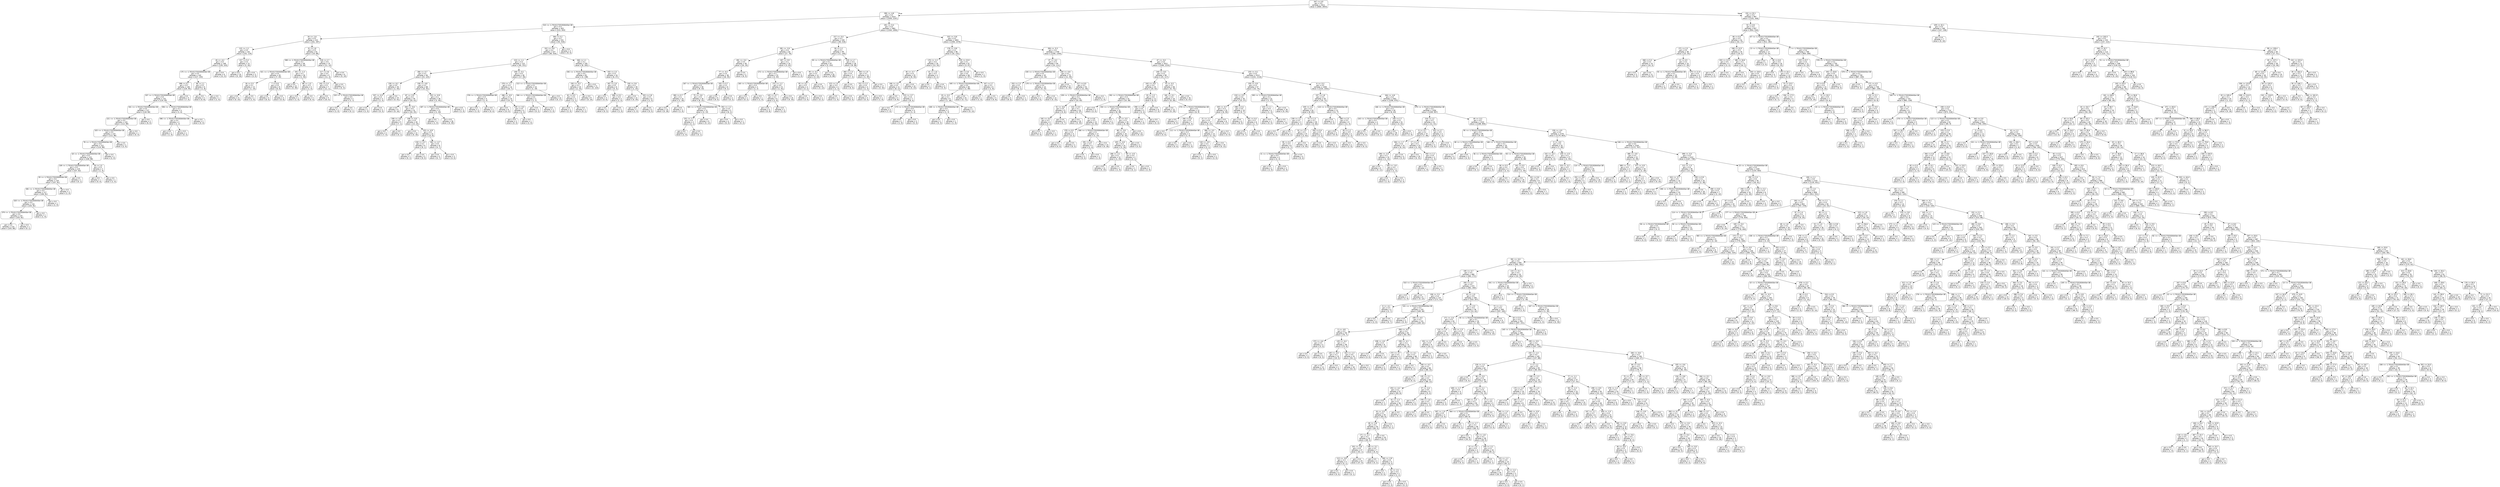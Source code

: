 digraph Tree {
node [shape=box, style="rounded", color="black", fontname=helvetica] ;
edge [fontname=helvetica] ;
0 [label="347 <= 4.9\ngini = 0.5\nsamples = 3411\nvalue = [2660, 2653]"] ;
1 [label="390 <= -4.8\ngini = 0.5\nsamples = 2414\nvalue = [1559, 2197]"] ;
0 -> 1 [labeldistance=2.5, labelangle=45, headlabel="True"] ;
2 [label="310 <= -1.7014117331926443e+38\ngini = 0.4\nsamples = 453\nvalue = [215, 503]"] ;
1 -> 2 ;
3 [label="34 <= -1.6\ngini = 0.5\nsamples = 222\nvalue = [161, 187]"] ;
2 -> 3 ;
4 [label="122 <= -1.1\ngini = 0.5\nsamples = 161\nvalue = [142, 119]"] ;
3 -> 4 ;
5 [label="26 <= -4.2\ngini = 0.5\nsamples = 148\nvalue = [139, 103]"] ;
4 -> 5 ;
6 [label="175 <= -1.7014117331926443e+38\ngini = 0.5\nsamples = 142\nvalue = [127, 103]"] ;
5 -> 6 ;
7 [label="398 <= 0.1\ngini = 0.5\nsamples = 136\nvalue = [126, 95]"] ;
6 -> 7 ;
8 [label="337 <= -1.7014117331926443e+38\ngini = 0.5\nsamples = 131\nvalue = [119, 95]"] ;
7 -> 8 ;
9 [label="341 <= -1.7014117331926443e+38\ngini = 0.5\nsamples = 127\nvalue = [118, 89]"] ;
8 -> 9 ;
10 [label="221 <= -1.7014117331926443e+38\ngini = 0.5\nsamples = 124\nvalue = [112, 89]"] ;
9 -> 10 ;
11 [label="325 <= -1.7014117331926443e+38\ngini = 0.5\nsamples = 123\nvalue = [112, 86]"] ;
10 -> 11 ;
12 [label="78 <= -1.7014117331926443e+38\ngini = 0.5\nsamples = 122\nvalue = [110, 86]"] ;
11 -> 12 ;
13 [label="18 <= -1.7014117331926443e+38\ngini = 0.5\nsamples = 121\nvalue = [108, 86]"] ;
12 -> 13 ;
14 [label="109 <= -1.7014117331926443e+38\ngini = 0.5\nsamples = 119\nvalue = [107, 82]"] ;
13 -> 14 ;
15 [label="29 <= -1.7014117331926443e+38\ngini = 0.5\nsamples = 118\nvalue = [107, 81]"] ;
14 -> 15 ;
16 [label="381 <= -1.7014117331926443e+38\ngini = 0.5\nsamples = 117\nvalue = [106, 81]"] ;
15 -> 16 ;
17 [label="320 <= -1.7014117331926443e+38\ngini = 0.5\nsamples = 116\nvalue = [104, 81]"] ;
16 -> 17 ;
18 [label="379 <= -1.7014117331926443e+38\ngini = 0.5\nsamples = 115\nvalue = [103, 81]"] ;
17 -> 18 ;
19 [label="gini = 0.5\nsamples = 114\nvalue = [103, 80]"] ;
18 -> 19 ;
20 [label="gini = 0.0\nsamples = 1\nvalue = [0, 1]"] ;
18 -> 20 ;
21 [label="gini = 0.0\nsamples = 1\nvalue = [1, 0]"] ;
17 -> 21 ;
22 [label="gini = 0.0\nsamples = 1\nvalue = [2, 0]"] ;
16 -> 22 ;
23 [label="gini = 0.0\nsamples = 1\nvalue = [1, 0]"] ;
15 -> 23 ;
24 [label="gini = 0.0\nsamples = 1\nvalue = [0, 1]"] ;
14 -> 24 ;
25 [label="18 <= 1.0\ngini = 0.3\nsamples = 2\nvalue = [1, 4]"] ;
13 -> 25 ;
26 [label="gini = 0.0\nsamples = 1\nvalue = [0, 4]"] ;
25 -> 26 ;
27 [label="gini = 0.0\nsamples = 1\nvalue = [1, 0]"] ;
25 -> 27 ;
28 [label="gini = 0.0\nsamples = 1\nvalue = [2, 0]"] ;
12 -> 28 ;
29 [label="gini = 0.0\nsamples = 1\nvalue = [2, 0]"] ;
11 -> 29 ;
30 [label="gini = 0.0\nsamples = 1\nvalue = [0, 3]"] ;
10 -> 30 ;
31 [label="gini = 0.0\nsamples = 3\nvalue = [6, 0]"] ;
9 -> 31 ;
32 [label="394 <= -1.7014117331926443e+38\ngini = 0.2\nsamples = 4\nvalue = [1, 6]"] ;
8 -> 32 ;
33 [label="396 <= -1.7014117331926443e+38\ngini = 0.4\nsamples = 2\nvalue = [1, 2]"] ;
32 -> 33 ;
34 [label="gini = 0.0\nsamples = 1\nvalue = [1, 0]"] ;
33 -> 34 ;
35 [label="gini = 0.0\nsamples = 1\nvalue = [0, 2]"] ;
33 -> 35 ;
36 [label="gini = 0.0\nsamples = 2\nvalue = [0, 4]"] ;
32 -> 36 ;
37 [label="gini = 0.0\nsamples = 5\nvalue = [7, 0]"] ;
7 -> 37 ;
38 [label="38 <= 1.1\ngini = 0.2\nsamples = 6\nvalue = [1, 8]"] ;
6 -> 38 ;
39 [label="gini = 0.0\nsamples = 5\nvalue = [0, 8]"] ;
38 -> 39 ;
40 [label="gini = 0.0\nsamples = 1\nvalue = [1, 0]"] ;
38 -> 40 ;
41 [label="gini = 0.0\nsamples = 6\nvalue = [12, 0]"] ;
5 -> 41 ;
42 [label="217 <= 5.2\ngini = 0.3\nsamples = 13\nvalue = [3, 16]"] ;
4 -> 42 ;
43 [label="gini = 0.0\nsamples = 10\nvalue = [0, 16]"] ;
42 -> 43 ;
44 [label="gini = 0.0\nsamples = 3\nvalue = [3, 0]"] ;
42 -> 44 ;
45 [label="31 <= 1.8\ngini = 0.3\nsamples = 61\nvalue = [19, 68]"] ;
3 -> 45 ;
46 [label="398 <= -1.7014117331926443e+38\ngini = 0.2\nsamples = 46\nvalue = [8, 54]"] ;
45 -> 46 ;
47 [label="321 <= -1.7014117331926443e+38\ngini = 0.4\nsamples = 20\nvalue = [7, 20]"] ;
46 -> 47 ;
48 [label="18 <= 3.3\ngini = 0.1\nsamples = 12\nvalue = [1, 14]"] ;
47 -> 48 ;
49 [label="gini = 0.0\nsamples = 11\nvalue = [0, 14]"] ;
48 -> 49 ;
50 [label="gini = 0.0\nsamples = 1\nvalue = [1, 0]"] ;
48 -> 50 ;
51 [label="7 <= 0.0\ngini = 0.5\nsamples = 8\nvalue = [6, 6]"] ;
47 -> 51 ;
52 [label="gini = 0.0\nsamples = 4\nvalue = [6, 0]"] ;
51 -> 52 ;
53 [label="gini = 0.0\nsamples = 4\nvalue = [0, 6]"] ;
51 -> 53 ;
54 [label="331 <= -1.3\ngini = 0.1\nsamples = 26\nvalue = [1, 34]"] ;
46 -> 54 ;
55 [label="gini = 0.0\nsamples = 22\nvalue = [0, 30]"] ;
54 -> 55 ;
56 [label="88 <= -1.0\ngini = 0.3\nsamples = 4\nvalue = [1, 4]"] ;
54 -> 56 ;
57 [label="gini = 0.0\nsamples = 1\nvalue = [1, 0]"] ;
56 -> 57 ;
58 [label="gini = 0.0\nsamples = 3\nvalue = [0, 4]"] ;
56 -> 58 ;
59 [label="218 <= 2.7\ngini = 0.5\nsamples = 15\nvalue = [11, 14]"] ;
45 -> 59 ;
60 [label="117 <= 3.6\ngini = 0.4\nsamples = 9\nvalue = [11, 4]"] ;
59 -> 60 ;
61 [label="242 <= 2.4\ngini = 0.2\nsamples = 7\nvalue = [11, 1]"] ;
60 -> 61 ;
62 [label="gini = 0.0\nsamples = 5\nvalue = [10, 0]"] ;
61 -> 62 ;
63 [label="233 <= -1.7014117331926443e+38\ngini = 0.5\nsamples = 2\nvalue = [1, 1]"] ;
61 -> 63 ;
64 [label="gini = 0.0\nsamples = 1\nvalue = [1, 0]"] ;
63 -> 64 ;
65 [label="gini = 0.0\nsamples = 1\nvalue = [0, 1]"] ;
63 -> 65 ;
66 [label="gini = 0.0\nsamples = 2\nvalue = [0, 3]"] ;
60 -> 66 ;
67 [label="gini = 0.0\nsamples = 6\nvalue = [0, 10]"] ;
59 -> 67 ;
68 [label="364 <= 5.2\ngini = 0.2\nsamples = 231\nvalue = [54, 316]"] ;
2 -> 68 ;
69 [label="322 <= -0.6\ngini = 0.2\nsamples = 227\nvalue = [48, 316]"] ;
68 -> 69 ;
70 [label="210 <= -1.1\ngini = 0.3\nsamples = 122\nvalue = [40, 151]"] ;
69 -> 70 ;
71 [label="284 <= -5.7\ngini = 0.3\nsamples = 94\nvalue = [23, 125]"] ;
70 -> 71 ;
72 [label="226 <= -6.2\ngini = 0.0\nsamples = 26\nvalue = [1, 44]"] ;
71 -> 72 ;
73 [label="337 <= -6.3\ngini = 0.4\nsamples = 3\nvalue = [1, 3]"] ;
72 -> 73 ;
74 [label="gini = 0.0\nsamples = 1\nvalue = [1, 0]"] ;
73 -> 74 ;
75 [label="gini = 0.0\nsamples = 2\nvalue = [0, 3]"] ;
73 -> 75 ;
76 [label="gini = 0.0\nsamples = 23\nvalue = [0, 41]"] ;
72 -> 76 ;
77 [label="230 <= -4.8\ngini = 0.3\nsamples = 68\nvalue = [22, 81]"] ;
71 -> 77 ;
78 [label="87 <= -5.9\ngini = 0.4\nsamples = 40\nvalue = [20, 41]"] ;
77 -> 78 ;
79 [label="gini = 0.0\nsamples = 9\nvalue = [0, 16]"] ;
78 -> 79 ;
80 [label="264 <= -5.6\ngini = 0.5\nsamples = 31\nvalue = [20, 25]"] ;
78 -> 80 ;
81 [label="339 <= -4.8\ngini = 0.2\nsamples = 5\nvalue = [7, 1]"] ;
80 -> 81 ;
82 [label="gini = 0.0\nsamples = 4\nvalue = [7, 0]"] ;
81 -> 82 ;
83 [label="gini = 0.0\nsamples = 1\nvalue = [0, 1]"] ;
81 -> 83 ;
84 [label="108 <= -5.0\ngini = 0.5\nsamples = 26\nvalue = [13, 24]"] ;
80 -> 84 ;
85 [label="gini = 0.0\nsamples = 12\nvalue = [0, 16]"] ;
84 -> 85 ;
86 [label="120 <= -4.9\ngini = 0.5\nsamples = 14\nvalue = [13, 8]"] ;
84 -> 86 ;
87 [label="218 <= -5.3\ngini = 0.2\nsamples = 6\nvalue = [9, 1]"] ;
86 -> 87 ;
88 [label="gini = 0.0\nsamples = 1\nvalue = [0, 1]"] ;
87 -> 88 ;
89 [label="gini = 0.0\nsamples = 5\nvalue = [9, 0]"] ;
87 -> 89 ;
90 [label="362 <= -4.7\ngini = 0.5\nsamples = 8\nvalue = [4, 7]"] ;
86 -> 90 ;
91 [label="gini = 0.0\nsamples = 5\nvalue = [0, 7]"] ;
90 -> 91 ;
92 [label="gini = 0.0\nsamples = 3\nvalue = [4, 0]"] ;
90 -> 92 ;
93 [label="152 <= -0.9\ngini = 0.1\nsamples = 28\nvalue = [2, 40]"] ;
77 -> 93 ;
94 [label="187 <= -1.7014117331926443e+38\ngini = 0.0\nsamples = 27\nvalue = [1, 40]"] ;
93 -> 94 ;
95 [label="gini = 0.0\nsamples = 1\nvalue = [1, 0]"] ;
94 -> 95 ;
96 [label="gini = 0.0\nsamples = 26\nvalue = [0, 40]"] ;
94 -> 96 ;
97 [label="gini = 0.0\nsamples = 1\nvalue = [1, 0]"] ;
93 -> 97 ;
98 [label="158 <= -0.1\ngini = 0.5\nsamples = 28\nvalue = [17, 26]"] ;
70 -> 98 ;
99 [label="279 <= -1.1\ngini = 0.4\nsamples = 14\nvalue = [16, 7]"] ;
98 -> 99 ;
100 [label="376 <= -1.7014117331926443e+38\ngini = 0.3\nsamples = 4\nvalue = [1, 4]"] ;
99 -> 100 ;
101 [label="gini = 0.0\nsamples = 1\nvalue = [1, 0]"] ;
100 -> 101 ;
102 [label="gini = 0.0\nsamples = 3\nvalue = [0, 4]"] ;
100 -> 102 ;
103 [label="286 <= -0.9\ngini = 0.3\nsamples = 10\nvalue = [15, 3]"] ;
99 -> 103 ;
104 [label="gini = 0.0\nsamples = 6\nvalue = [13, 0]"] ;
103 -> 104 ;
105 [label="195 <= -0.5\ngini = 0.5\nsamples = 4\nvalue = [2, 3]"] ;
103 -> 105 ;
106 [label="gini = 0.0\nsamples = 3\nvalue = [0, 3]"] ;
105 -> 106 ;
107 [label="gini = 0.0\nsamples = 1\nvalue = [2, 0]"] ;
105 -> 107 ;
108 [label="213 <= -1.7014117331926443e+38\ngini = 0.1\nsamples = 14\nvalue = [1, 19]"] ;
98 -> 108 ;
109 [label="306 <= -1.7014117331926443e+38\ngini = 0.4\nsamples = 2\nvalue = [1, 2]"] ;
108 -> 109 ;
110 [label="gini = 0.0\nsamples = 1\nvalue = [0, 2]"] ;
109 -> 110 ;
111 [label="gini = 0.0\nsamples = 1\nvalue = [1, 0]"] ;
109 -> 111 ;
112 [label="gini = 0.0\nsamples = 12\nvalue = [0, 17]"] ;
108 -> 112 ;
113 [label="346 <= 1.1\ngini = 0.1\nsamples = 105\nvalue = [8, 165]"] ;
69 -> 113 ;
114 [label="292 <= -1.7014117331926443e+38\ngini = 0.0\nsamples = 81\nvalue = [2, 138]"] ;
113 -> 114 ;
115 [label="150 <= -0.3\ngini = 0.2\nsamples = 10\nvalue = [2, 15]"] ;
114 -> 115 ;
116 [label="62 <= 0.5\ngini = 0.4\nsamples = 2\nvalue = [2, 1]"] ;
115 -> 116 ;
117 [label="gini = 0.0\nsamples = 1\nvalue = [2, 0]"] ;
116 -> 117 ;
118 [label="gini = 0.0\nsamples = 1\nvalue = [0, 1]"] ;
116 -> 118 ;
119 [label="gini = 0.0\nsamples = 8\nvalue = [0, 14]"] ;
115 -> 119 ;
120 [label="gini = 0.0\nsamples = 71\nvalue = [0, 123]"] ;
114 -> 120 ;
121 [label="333 <= 1.5\ngini = 0.3\nsamples = 24\nvalue = [6, 27]"] ;
113 -> 121 ;
122 [label="267 <= 1.6\ngini = 0.5\nsamples = 6\nvalue = [5, 3]"] ;
121 -> 122 ;
123 [label="gini = 0.0\nsamples = 3\nvalue = [4, 0]"] ;
122 -> 123 ;
124 [label="298 <= 0.2\ngini = 0.4\nsamples = 3\nvalue = [1, 3]"] ;
122 -> 124 ;
125 [label="gini = 0.0\nsamples = 2\nvalue = [0, 3]"] ;
124 -> 125 ;
126 [label="gini = 0.0\nsamples = 1\nvalue = [1, 0]"] ;
124 -> 126 ;
127 [label="150 <= 3.6\ngini = 0.1\nsamples = 18\nvalue = [1, 24]"] ;
121 -> 127 ;
128 [label="gini = 0.0\nsamples = 12\nvalue = [0, 19]"] ;
127 -> 128 ;
129 [label="333 <= 2.8\ngini = 0.3\nsamples = 6\nvalue = [1, 5]"] ;
127 -> 129 ;
130 [label="gini = 0.0\nsamples = 1\nvalue = [1, 0]"] ;
129 -> 130 ;
131 [label="gini = 0.0\nsamples = 5\nvalue = [0, 5]"] ;
129 -> 131 ;
132 [label="gini = 0.0\nsamples = 4\nvalue = [6, 0]"] ;
68 -> 132 ;
133 [label="261 <= -5.4\ngini = 0.5\nsamples = 1961\nvalue = [1344, 1694]"] ;
1 -> 133 ;
134 [label="217 <= -0.4\ngini = 0.3\nsamples = 159\nvalue = [38, 218]"] ;
133 -> 134 ;
135 [label="281 <= -2.6\ngini = 0.4\nsamples = 64\nvalue = [27, 78]"] ;
134 -> 135 ;
136 [label="281 <= -3.4\ngini = 0.5\nsamples = 40\nvalue = [24, 35]"] ;
135 -> 136 ;
137 [label="77 <= -0.2\ngini = 0.4\nsamples = 38\nvalue = [18, 35]"] ;
136 -> 137 ;
138 [label="267 <= -1.7014117331926443e+38\ngini = 0.3\nsamples = 30\nvalue = [9, 33]"] ;
137 -> 138 ;
139 [label="383 <= 0.7\ngini = 0.1\nsamples = 14\nvalue = [1, 18]"] ;
138 -> 139 ;
140 [label="gini = 0.0\nsamples = 13\nvalue = [0, 18]"] ;
139 -> 140 ;
141 [label="gini = 0.0\nsamples = 1\nvalue = [1, 0]"] ;
139 -> 141 ;
142 [label="75 <= -3.6\ngini = 0.5\nsamples = 16\nvalue = [8, 15]"] ;
138 -> 142 ;
143 [label="365 <= -1.7014117331926443e+38\ngini = 0.2\nsamples = 11\nvalue = [2, 13]"] ;
142 -> 143 ;
144 [label="231 <= -1.7\ngini = 0.4\nsamples = 2\nvalue = [2, 1]"] ;
143 -> 144 ;
145 [label="gini = 0.0\nsamples = 1\nvalue = [2, 0]"] ;
144 -> 145 ;
146 [label="gini = 0.0\nsamples = 1\nvalue = [0, 1]"] ;
144 -> 146 ;
147 [label="gini = 0.0\nsamples = 9\nvalue = [0, 12]"] ;
143 -> 147 ;
148 [label="352 <= -1.2\ngini = 0.4\nsamples = 5\nvalue = [6, 2]"] ;
142 -> 148 ;
149 [label="gini = 0.0\nsamples = 4\nvalue = [6, 0]"] ;
148 -> 149 ;
150 [label="gini = 0.0\nsamples = 1\nvalue = [0, 2]"] ;
148 -> 150 ;
151 [label="325 <= 0.7\ngini = 0.3\nsamples = 8\nvalue = [9, 2]"] ;
137 -> 151 ;
152 [label="gini = 0.0\nsamples = 6\nvalue = [9, 0]"] ;
151 -> 152 ;
153 [label="gini = 0.0\nsamples = 2\nvalue = [0, 2]"] ;
151 -> 153 ;
154 [label="gini = 0.0\nsamples = 2\nvalue = [6, 0]"] ;
136 -> 154 ;
155 [label="267 <= 3.9\ngini = 0.1\nsamples = 24\nvalue = [3, 43]"] ;
135 -> 155 ;
156 [label="272 <= -1.7014117331926443e+38\ngini = 0.1\nsamples = 23\nvalue = [2, 43]"] ;
155 -> 156 ;
157 [label="183 <= -1.7014117331926443e+38\ngini = 0.4\nsamples = 2\nvalue = [1, 2]"] ;
156 -> 157 ;
158 [label="gini = 0.0\nsamples = 1\nvalue = [0, 2]"] ;
157 -> 158 ;
159 [label="gini = 0.0\nsamples = 1\nvalue = [1, 0]"] ;
157 -> 159 ;
160 [label="272 <= -1.2\ngini = 0.0\nsamples = 21\nvalue = [1, 41]"] ;
156 -> 160 ;
161 [label="143 <= -0.7\ngini = 0.2\nsamples = 6\nvalue = [1, 8]"] ;
160 -> 161 ;
162 [label="gini = 0.0\nsamples = 5\nvalue = [0, 8]"] ;
161 -> 162 ;
163 [label="gini = 0.0\nsamples = 1\nvalue = [1, 0]"] ;
161 -> 163 ;
164 [label="gini = 0.0\nsamples = 15\nvalue = [0, 33]"] ;
160 -> 164 ;
165 [label="gini = 0.0\nsamples = 1\nvalue = [1, 0]"] ;
155 -> 165 ;
166 [label="59 <= 1.2\ngini = 0.1\nsamples = 95\nvalue = [11, 140]"] ;
134 -> 166 ;
167 [label="83 <= -1.7014117331926443e+38\ngini = 0.1\nsamples = 67\nvalue = [3, 102]"] ;
166 -> 167 ;
168 [label="95 <= -0.1\ngini = 0.3\nsamples = 12\nvalue = [3, 14]"] ;
167 -> 168 ;
169 [label="93 <= -0.2\ngini = 0.5\nsamples = 4\nvalue = [3, 2]"] ;
168 -> 169 ;
170 [label="gini = 0.0\nsamples = 3\nvalue = [3, 0]"] ;
169 -> 170 ;
171 [label="gini = 0.0\nsamples = 1\nvalue = [0, 2]"] ;
169 -> 171 ;
172 [label="gini = 0.0\nsamples = 8\nvalue = [0, 12]"] ;
168 -> 172 ;
173 [label="gini = 0.0\nsamples = 55\nvalue = [0, 88]"] ;
167 -> 173 ;
174 [label="218 <= 1.7\ngini = 0.3\nsamples = 28\nvalue = [8, 38]"] ;
166 -> 174 ;
175 [label="383 <= 1.3\ngini = 0.4\nsamples = 7\nvalue = [7, 3]"] ;
174 -> 175 ;
176 [label="123 <= 1.0\ngini = 0.4\nsamples = 4\nvalue = [1, 3]"] ;
175 -> 176 ;
177 [label="gini = 0.0\nsamples = 1\nvalue = [1, 0]"] ;
176 -> 177 ;
178 [label="gini = 0.0\nsamples = 3\nvalue = [0, 3]"] ;
176 -> 178 ;
179 [label="gini = 0.0\nsamples = 3\nvalue = [6, 0]"] ;
175 -> 179 ;
180 [label="350 <= 1.9\ngini = 0.1\nsamples = 21\nvalue = [1, 35]"] ;
174 -> 180 ;
181 [label="312 <= 2.2\ngini = 0.4\nsamples = 4\nvalue = [1, 3]"] ;
180 -> 181 ;
182 [label="gini = 0.0\nsamples = 3\nvalue = [0, 3]"] ;
181 -> 182 ;
183 [label="gini = 0.0\nsamples = 1\nvalue = [1, 0]"] ;
181 -> 183 ;
184 [label="gini = 0.0\nsamples = 17\nvalue = [0, 32]"] ;
180 -> 184 ;
185 [label="322 <= -5.8\ngini = 0.5\nsamples = 1802\nvalue = [1306, 1476]"] ;
133 -> 185 ;
186 [label="176 <= -0.8\ngini = 0.2\nsamples = 96\nvalue = [16, 132]"] ;
185 -> 186 ;
187 [label="176 <= -1.2\ngini = 0.4\nsamples = 29\nvalue = [13, 35]"] ;
186 -> 187 ;
188 [label="36 <= -3.7\ngini = 0.3\nsamples = 25\nvalue = [8, 34]"] ;
187 -> 188 ;
189 [label="166 <= -4.1\ngini = 0.5\nsamples = 11\nvalue = [8, 11]"] ;
188 -> 189 ;
190 [label="gini = 0.0\nsamples = 4\nvalue = [0, 8]"] ;
189 -> 190 ;
191 [label="223 <= -3.7\ngini = 0.4\nsamples = 7\nvalue = [8, 3]"] ;
189 -> 191 ;
192 [label="gini = 0.0\nsamples = 3\nvalue = [7, 0]"] ;
191 -> 192 ;
193 [label="173 <= -1.7014117331926443e+38\ngini = 0.4\nsamples = 4\nvalue = [1, 3]"] ;
191 -> 193 ;
194 [label="gini = 0.0\nsamples = 1\nvalue = [1, 0]"] ;
193 -> 194 ;
195 [label="gini = 0.0\nsamples = 3\nvalue = [0, 3]"] ;
193 -> 195 ;
196 [label="gini = 0.0\nsamples = 14\nvalue = [0, 23]"] ;
188 -> 196 ;
197 [label="41 <= -1.6\ngini = 0.3\nsamples = 4\nvalue = [5, 1]"] ;
187 -> 197 ;
198 [label="gini = 0.0\nsamples = 1\nvalue = [0, 1]"] ;
197 -> 198 ;
199 [label="gini = 0.0\nsamples = 3\nvalue = [5, 0]"] ;
197 -> 199 ;
200 [label="135 <= 15.9\ngini = 0.1\nsamples = 67\nvalue = [3, 97]"] ;
186 -> 200 ;
201 [label="105 <= 3.0\ngini = 0.0\nsamples = 66\nvalue = [2, 97]"] ;
200 -> 201 ;
202 [label="345 <= -1.7014117331926443e+38\ngini = 0.0\nsamples = 60\nvalue = [1, 89]"] ;
201 -> 202 ;
203 [label="19 <= -0.2\ngini = 0.1\nsamples = 9\nvalue = [1, 18]"] ;
202 -> 203 ;
204 [label="108 <= -1.7014117331926443e+38\ngini = 0.4\nsamples = 2\nvalue = [1, 3]"] ;
203 -> 204 ;
205 [label="gini = 0.0\nsamples = 1\nvalue = [0, 3]"] ;
204 -> 205 ;
206 [label="gini = 0.0\nsamples = 1\nvalue = [1, 0]"] ;
204 -> 206 ;
207 [label="gini = 0.0\nsamples = 7\nvalue = [0, 15]"] ;
203 -> 207 ;
208 [label="gini = 0.0\nsamples = 51\nvalue = [0, 71]"] ;
202 -> 208 ;
209 [label="107 <= 2.7\ngini = 0.2\nsamples = 6\nvalue = [1, 8]"] ;
201 -> 209 ;
210 [label="gini = 0.0\nsamples = 1\nvalue = [1, 0]"] ;
209 -> 210 ;
211 [label="gini = 0.0\nsamples = 5\nvalue = [0, 8]"] ;
209 -> 211 ;
212 [label="gini = 0.0\nsamples = 1\nvalue = [1, 0]"] ;
200 -> 212 ;
213 [label="356 <= -5.3\ngini = 0.5\nsamples = 1706\nvalue = [1290, 1344]"] ;
185 -> 213 ;
214 [label="37 <= -4.2\ngini = 0.3\nsamples = 94\nvalue = [24, 111]"] ;
213 -> 214 ;
215 [label="230 <= -1.7014117331926443e+38\ngini = 0.5\nsamples = 19\nvalue = [13, 16]"] ;
214 -> 215 ;
216 [label="253 <= 1.5\ngini = 0.2\nsamples = 5\nvalue = [8, 1]"] ;
215 -> 216 ;
217 [label="gini = 0.0\nsamples = 4\nvalue = [8, 0]"] ;
216 -> 217 ;
218 [label="gini = 0.0\nsamples = 1\nvalue = [0, 1]"] ;
216 -> 218 ;
219 [label="179 <= -1.7014117331926443e+38\ngini = 0.4\nsamples = 14\nvalue = [5, 15]"] ;
215 -> 219 ;
220 [label="gini = 0.0\nsamples = 2\nvalue = [5, 0]"] ;
219 -> 220 ;
221 [label="gini = 0.0\nsamples = 12\nvalue = [0, 15]"] ;
219 -> 221 ;
222 [label="240 <= -0.9\ngini = 0.2\nsamples = 75\nvalue = [11, 95]"] ;
214 -> 222 ;
223 [label="gini = 0.0\nsamples = 23\nvalue = [0, 30]"] ;
222 -> 223 ;
224 [label="217 <= 6.9\ngini = 0.2\nsamples = 52\nvalue = [11, 65]"] ;
222 -> 224 ;
225 [label="159 <= -1.7014117331926443e+38\ngini = 0.2\nsamples = 51\nvalue = [10, 65]"] ;
224 -> 225 ;
226 [label="51 <= -0.6\ngini = 0.5\nsamples = 9\nvalue = [5, 8]"] ;
225 -> 226 ;
227 [label="192 <= -0.4\ngini = 0.3\nsamples = 4\nvalue = [5, 1]"] ;
226 -> 227 ;
228 [label="gini = 0.0\nsamples = 3\nvalue = [5, 0]"] ;
227 -> 228 ;
229 [label="gini = 0.0\nsamples = 1\nvalue = [0, 1]"] ;
227 -> 229 ;
230 [label="gini = 0.0\nsamples = 5\nvalue = [0, 7]"] ;
226 -> 230 ;
231 [label="116 <= 0.5\ngini = 0.1\nsamples = 42\nvalue = [5, 57]"] ;
225 -> 231 ;
232 [label="gini = 0.0\nsamples = 20\nvalue = [0, 33]"] ;
231 -> 232 ;
233 [label="8 <= 0.8\ngini = 0.3\nsamples = 22\nvalue = [5, 24]"] ;
231 -> 233 ;
234 [label="379 <= 0.5\ngini = 0.4\nsamples = 5\nvalue = [4, 2]"] ;
233 -> 234 ;
235 [label="gini = 0.0\nsamples = 3\nvalue = [4, 0]"] ;
234 -> 235 ;
236 [label="gini = 0.0\nsamples = 2\nvalue = [0, 2]"] ;
234 -> 236 ;
237 [label="266 <= -1.7014117331926443e+38\ngini = 0.1\nsamples = 17\nvalue = [1, 22]"] ;
233 -> 237 ;
238 [label="291 <= 0.4\ngini = 0.3\nsamples = 4\nvalue = [1, 4]"] ;
237 -> 238 ;
239 [label="gini = 0.0\nsamples = 3\nvalue = [0, 4]"] ;
238 -> 239 ;
240 [label="gini = 0.0\nsamples = 1\nvalue = [1, 0]"] ;
238 -> 240 ;
241 [label="gini = 0.0\nsamples = 13\nvalue = [0, 18]"] ;
237 -> 241 ;
242 [label="gini = 0.0\nsamples = 1\nvalue = [1, 0]"] ;
224 -> 242 ;
243 [label="47 <= -5.0\ngini = 0.5\nsamples = 1612\nvalue = [1266, 1233]"] ;
213 -> 243 ;
244 [label="240 <= -0.5\ngini = 0.3\nsamples = 99\nvalue = [25, 117]"] ;
243 -> 244 ;
245 [label="243 <= -0.8\ngini = 0.4\nsamples = 43\nvalue = [19, 42]"] ;
244 -> 245 ;
246 [label="292 <= -1.7014117331926443e+38\ngini = 0.3\nsamples = 32\nvalue = [10, 38]"] ;
245 -> 246 ;
247 [label="gini = 0.0\nsamples = 1\nvalue = [2, 0]"] ;
246 -> 247 ;
248 [label="202 <= -1.7014117331926443e+38\ngini = 0.3\nsamples = 31\nvalue = [8, 38]"] ;
246 -> 248 ;
249 [label="gini = 0.0\nsamples = 2\nvalue = [2, 0]"] ;
248 -> 249 ;
250 [label="42 <= -3.5\ngini = 0.2\nsamples = 29\nvalue = [6, 38]"] ;
248 -> 250 ;
251 [label="68 <= -3.6\ngini = 0.4\nsamples = 16\nvalue = [6, 16]"] ;
250 -> 251 ;
252 [label="105 <= -4.0\ngini = 0.3\nsamples = 14\nvalue = [3, 16]"] ;
251 -> 252 ;
253 [label="186 <= -2.1\ngini = 0.1\nsamples = 12\nvalue = [1, 15]"] ;
252 -> 253 ;
254 [label="gini = 0.0\nsamples = 11\nvalue = [0, 15]"] ;
253 -> 254 ;
255 [label="gini = 0.0\nsamples = 1\nvalue = [1, 0]"] ;
253 -> 255 ;
256 [label="90 <= -4.5\ngini = 0.4\nsamples = 2\nvalue = [2, 1]"] ;
252 -> 256 ;
257 [label="gini = 0.0\nsamples = 1\nvalue = [0, 1]"] ;
256 -> 257 ;
258 [label="gini = 0.0\nsamples = 1\nvalue = [2, 0]"] ;
256 -> 258 ;
259 [label="gini = 0.0\nsamples = 2\nvalue = [3, 0]"] ;
251 -> 259 ;
260 [label="gini = 0.0\nsamples = 13\nvalue = [0, 22]"] ;
250 -> 260 ;
261 [label="19 <= -1.2\ngini = 0.4\nsamples = 11\nvalue = [9, 4]"] ;
245 -> 261 ;
262 [label="358 <= -0.6\ngini = 0.4\nsamples = 5\nvalue = [2, 4]"] ;
261 -> 262 ;
263 [label="gini = 0.0\nsamples = 1\nvalue = [2, 0]"] ;
262 -> 263 ;
264 [label="gini = 0.0\nsamples = 4\nvalue = [0, 4]"] ;
262 -> 264 ;
265 [label="gini = 0.0\nsamples = 6\nvalue = [7, 0]"] ;
261 -> 265 ;
266 [label="70 <= -0.2\ngini = 0.1\nsamples = 56\nvalue = [6, 75]"] ;
244 -> 266 ;
267 [label="181 <= -0.1\ngini = 0.3\nsamples = 24\nvalue = [6, 28]"] ;
266 -> 267 ;
268 [label="gini = 0.0\nsamples = 12\nvalue = [0, 19]"] ;
267 -> 268 ;
269 [label="274 <= -1.7014117331926443e+38\ngini = 0.5\nsamples = 12\nvalue = [6, 9]"] ;
267 -> 269 ;
270 [label="gini = 0.0\nsamples = 5\nvalue = [0, 5]"] ;
269 -> 270 ;
271 [label="295 <= 0.5\ngini = 0.5\nsamples = 7\nvalue = [6, 4]"] ;
269 -> 271 ;
272 [label="gini = 0.0\nsamples = 3\nvalue = [5, 0]"] ;
271 -> 272 ;
273 [label="111 <= -1.7014117331926443e+38\ngini = 0.3\nsamples = 4\nvalue = [1, 4]"] ;
271 -> 273 ;
274 [label="gini = 0.0\nsamples = 3\nvalue = [0, 4]"] ;
273 -> 274 ;
275 [label="gini = 0.0\nsamples = 1\nvalue = [1, 0]"] ;
273 -> 275 ;
276 [label="gini = 0.0\nsamples = 32\nvalue = [0, 47]"] ;
266 -> 276 ;
277 [label="233 <= -5.1\ngini = 0.5\nsamples = 1513\nvalue = [1241, 1116]"] ;
243 -> 277 ;
278 [label="150 <= -0.0\ngini = 0.3\nsamples = 57\nvalue = [16, 74]"] ;
277 -> 278 ;
279 [label="219 <= -0.3\ngini = 0.4\nsamples = 35\nvalue = [15, 37]"] ;
278 -> 279 ;
280 [label="335 <= -0.7\ngini = 0.3\nsamples = 25\nvalue = [6, 30]"] ;
279 -> 280 ;
281 [label="21 <= -1.1\ngini = 0.4\nsamples = 17\nvalue = [6, 13]"] ;
280 -> 281 ;
282 [label="384 <= -3.5\ngini = 0.2\nsamples = 13\nvalue = [2, 13]"] ;
281 -> 282 ;
283 [label="118 <= -3.9\ngini = 0.4\nsamples = 3\nvalue = [2, 1]"] ;
282 -> 283 ;
284 [label="gini = 0.0\nsamples = 1\nvalue = [0, 1]"] ;
283 -> 284 ;
285 [label="gini = 0.0\nsamples = 2\nvalue = [2, 0]"] ;
283 -> 285 ;
286 [label="gini = 0.0\nsamples = 10\nvalue = [0, 12]"] ;
282 -> 286 ;
287 [label="gini = 0.0\nsamples = 4\nvalue = [4, 0]"] ;
281 -> 287 ;
288 [label="gini = 0.0\nsamples = 8\nvalue = [0, 17]"] ;
280 -> 288 ;
289 [label="298 <= 0.1\ngini = 0.5\nsamples = 10\nvalue = [9, 7]"] ;
279 -> 289 ;
290 [label="gini = 0.0\nsamples = 4\nvalue = [8, 0]"] ;
289 -> 290 ;
291 [label="301 <= 4.4\ngini = 0.2\nsamples = 6\nvalue = [1, 7]"] ;
289 -> 291 ;
292 [label="gini = 0.0\nsamples = 5\nvalue = [0, 7]"] ;
291 -> 292 ;
293 [label="gini = 0.0\nsamples = 1\nvalue = [1, 0]"] ;
291 -> 293 ;
294 [label="393 <= -1.7014117331926443e+38\ngini = 0.1\nsamples = 22\nvalue = [1, 37]"] ;
278 -> 294 ;
295 [label="220 <= 1.1\ngini = 0.4\nsamples = 4\nvalue = [1, 3]"] ;
294 -> 295 ;
296 [label="gini = 0.0\nsamples = 3\nvalue = [0, 3]"] ;
295 -> 296 ;
297 [label="gini = 0.0\nsamples = 1\nvalue = [1, 0]"] ;
295 -> 297 ;
298 [label="gini = 0.0\nsamples = 18\nvalue = [0, 34]"] ;
294 -> 298 ;
299 [label="6 <= -5.3\ngini = 0.5\nsamples = 1456\nvalue = [1225, 1042]"] ;
277 -> 299 ;
300 [label="157 <= 1.8\ngini = 0.3\nsamples = 55\nvalue = [19, 72]"] ;
299 -> 300 ;
301 [label="335 <= -2.0\ngini = 0.2\nsamples = 43\nvalue = [8, 65]"] ;
300 -> 301 ;
302 [label="239 <= -2.1\ngini = 0.3\nsamples = 3\nvalue = [4, 1]"] ;
301 -> 302 ;
303 [label="gini = 0.0\nsamples = 2\nvalue = [4, 0]"] ;
302 -> 303 ;
304 [label="gini = 0.0\nsamples = 1\nvalue = [0, 1]"] ;
302 -> 304 ;
305 [label="73 <= 1.3\ngini = 0.1\nsamples = 40\nvalue = [4, 64]"] ;
301 -> 305 ;
306 [label="52 <= -1.0\ngini = 0.1\nsamples = 37\nvalue = [2, 62]"] ;
305 -> 306 ;
307 [label="90 <= 0.2\ngini = 0.3\nsamples = 8\nvalue = [2, 7]"] ;
306 -> 307 ;
308 [label="21 <= -1.7014117331926443e+38\ngini = 0.5\nsamples = 4\nvalue = [2, 3]"] ;
307 -> 308 ;
309 [label="gini = 0.0\nsamples = 2\nvalue = [2, 0]"] ;
308 -> 309 ;
310 [label="gini = 0.0\nsamples = 2\nvalue = [0, 3]"] ;
308 -> 310 ;
311 [label="gini = 0.0\nsamples = 4\nvalue = [0, 4]"] ;
307 -> 311 ;
312 [label="gini = 0.0\nsamples = 29\nvalue = [0, 55]"] ;
306 -> 312 ;
313 [label="293 <= 0.4\ngini = 0.5\nsamples = 3\nvalue = [2, 2]"] ;
305 -> 313 ;
314 [label="gini = 0.0\nsamples = 1\nvalue = [2, 0]"] ;
313 -> 314 ;
315 [label="gini = 0.0\nsamples = 2\nvalue = [0, 2]"] ;
313 -> 315 ;
316 [label="124 <= -1.7014117331926443e+38\ngini = 0.5\nsamples = 12\nvalue = [11, 7]"] ;
300 -> 316 ;
317 [label="gini = 0.0\nsamples = 3\nvalue = [0, 4]"] ;
316 -> 317 ;
318 [label="289 <= 2.5\ngini = 0.3\nsamples = 9\nvalue = [11, 3]"] ;
316 -> 318 ;
319 [label="gini = 0.0\nsamples = 5\nvalue = [9, 0]"] ;
318 -> 319 ;
320 [label="39 <= 1.2\ngini = 0.5\nsamples = 4\nvalue = [2, 3]"] ;
318 -> 320 ;
321 [label="gini = 0.0\nsamples = 2\nvalue = [2, 0]"] ;
320 -> 321 ;
322 [label="gini = 0.0\nsamples = 2\nvalue = [0, 3]"] ;
320 -> 322 ;
323 [label="264 <= -4.8\ngini = 0.5\nsamples = 1401\nvalue = [1206, 970]"] ;
299 -> 323 ;
324 [label="166 <= -1.7014117331926443e+38\ngini = 0.2\nsamples = 45\nvalue = [6, 63]"] ;
323 -> 324 ;
325 [label="243 <= -1.7014117331926443e+38\ngini = 0.4\nsamples = 4\nvalue = [4, 2]"] ;
324 -> 325 ;
326 [label="gini = 0.0\nsamples = 2\nvalue = [4, 0]"] ;
325 -> 326 ;
327 [label="gini = 0.0\nsamples = 2\nvalue = [0, 2]"] ;
325 -> 327 ;
328 [label="240 <= 2.7\ngini = 0.1\nsamples = 41\nvalue = [2, 61]"] ;
324 -> 328 ;
329 [label="gini = 0.0\nsamples = 39\nvalue = [0, 61]"] ;
328 -> 329 ;
330 [label="gini = 0.0\nsamples = 2\nvalue = [2, 0]"] ;
328 -> 330 ;
331 [label="270 <= -1.7014117331926443e+38\ngini = 0.5\nsamples = 1356\nvalue = [1200, 907]"] ;
323 -> 331 ;
332 [label="216 <= 1.2\ngini = 0.3\nsamples = 41\nvalue = [12, 51]"] ;
331 -> 332 ;
333 [label="9 <= -0.7\ngini = 0.2\nsamples = 37\nvalue = [7, 48]"] ;
332 -> 333 ;
334 [label="364 <= -1.7\ngini = 0.4\nsamples = 14\nvalue = [6, 14]"] ;
333 -> 334 ;
335 [label="196 <= -2.0\ngini = 0.1\nsamples = 10\nvalue = [1, 14]"] ;
334 -> 335 ;
336 [label="gini = 0.0\nsamples = 6\nvalue = [0, 11]"] ;
335 -> 336 ;
337 [label="104 <= -1.8\ngini = 0.4\nsamples = 4\nvalue = [1, 3]"] ;
335 -> 337 ;
338 [label="gini = 0.0\nsamples = 1\nvalue = [1, 0]"] ;
337 -> 338 ;
339 [label="gini = 0.0\nsamples = 3\nvalue = [0, 3]"] ;
337 -> 339 ;
340 [label="gini = 0.0\nsamples = 4\nvalue = [5, 0]"] ;
334 -> 340 ;
341 [label="17 <= 1.3\ngini = 0.1\nsamples = 23\nvalue = [1, 34]"] ;
333 -> 341 ;
342 [label="gini = 0.0\nsamples = 20\nvalue = [0, 31]"] ;
341 -> 342 ;
343 [label="350 <= 1.2\ngini = 0.4\nsamples = 3\nvalue = [1, 3]"] ;
341 -> 343 ;
344 [label="gini = 0.0\nsamples = 1\nvalue = [1, 0]"] ;
343 -> 344 ;
345 [label="gini = 0.0\nsamples = 2\nvalue = [0, 3]"] ;
343 -> 345 ;
346 [label="252 <= 2.7\ngini = 0.5\nsamples = 4\nvalue = [5, 3]"] ;
332 -> 346 ;
347 [label="gini = 0.0\nsamples = 3\nvalue = [5, 0]"] ;
346 -> 347 ;
348 [label="gini = 0.0\nsamples = 1\nvalue = [0, 3]"] ;
346 -> 348 ;
349 [label="49 <= -5.3\ngini = 0.5\nsamples = 1315\nvalue = [1188, 856]"] ;
331 -> 349 ;
350 [label="95 <= -1.7014117331926443e+38\ngini = 0.2\nsamples = 39\nvalue = [9, 53]"] ;
349 -> 350 ;
351 [label="48 <= -1.7014117331926443e+38\ngini = 0.5\nsamples = 6\nvalue = [4, 4]"] ;
350 -> 351 ;
352 [label="gini = 0.0\nsamples = 4\nvalue = [0, 4]"] ;
351 -> 352 ;
353 [label="gini = 0.0\nsamples = 2\nvalue = [4, 0]"] ;
351 -> 353 ;
354 [label="166 <= -1.7014117331926443e+38\ngini = 0.2\nsamples = 33\nvalue = [5, 49]"] ;
350 -> 354 ;
355 [label="36 <= -1.7014117331926443e+38\ngini = 0.4\nsamples = 3\nvalue = [2, 1]"] ;
354 -> 355 ;
356 [label="gini = 0.0\nsamples = 1\nvalue = [0, 1]"] ;
355 -> 356 ;
357 [label="gini = 0.0\nsamples = 2\nvalue = [2, 0]"] ;
355 -> 357 ;
358 [label="93 <= -1.7014117331926443e+38\ngini = 0.1\nsamples = 30\nvalue = [3, 48]"] ;
354 -> 358 ;
359 [label="36 <= 0.3\ngini = 0.4\nsamples = 3\nvalue = [2, 4]"] ;
358 -> 359 ;
360 [label="gini = 0.0\nsamples = 1\nvalue = [2, 0]"] ;
359 -> 360 ;
361 [label="gini = 0.0\nsamples = 2\nvalue = [0, 4]"] ;
359 -> 361 ;
362 [label="241 <= 0.5\ngini = 0.0\nsamples = 27\nvalue = [1, 44]"] ;
358 -> 362 ;
363 [label="gini = 0.0\nsamples = 19\nvalue = [0, 33]"] ;
362 -> 363 ;
364 [label="241 <= 0.6\ngini = 0.2\nsamples = 8\nvalue = [1, 11]"] ;
362 -> 364 ;
365 [label="gini = 0.0\nsamples = 1\nvalue = [1, 0]"] ;
364 -> 365 ;
366 [label="gini = 0.0\nsamples = 7\nvalue = [0, 11]"] ;
364 -> 366 ;
367 [label="230 <= -4.9\ngini = 0.5\nsamples = 1276\nvalue = [1179, 803]"] ;
349 -> 367 ;
368 [label="0 <= -4.0\ngini = 0.3\nsamples = 32\nvalue = [7, 36]"] ;
367 -> 368 ;
369 [label="152 <= -4.5\ngini = 0.5\nsamples = 5\nvalue = [5, 3]"] ;
368 -> 369 ;
370 [label="gini = 0.0\nsamples = 3\nvalue = [5, 0]"] ;
369 -> 370 ;
371 [label="gini = 0.0\nsamples = 2\nvalue = [0, 3]"] ;
369 -> 371 ;
372 [label="139 <= -2.5\ngini = 0.1\nsamples = 27\nvalue = [2, 33]"] ;
368 -> 372 ;
373 [label="219 <= -3.2\ngini = 0.5\nsamples = 2\nvalue = [1, 1]"] ;
372 -> 373 ;
374 [label="gini = 0.0\nsamples = 1\nvalue = [0, 1]"] ;
373 -> 374 ;
375 [label="gini = 0.0\nsamples = 1\nvalue = [1, 0]"] ;
373 -> 375 ;
376 [label="114 <= -1.7014117331926443e+38\ngini = 0.1\nsamples = 25\nvalue = [1, 32]"] ;
372 -> 376 ;
377 [label="252 <= -0.6\ngini = 0.3\nsamples = 5\nvalue = [1, 5]"] ;
376 -> 377 ;
378 [label="gini = 0.0\nsamples = 1\nvalue = [1, 0]"] ;
377 -> 378 ;
379 [label="gini = 0.0\nsamples = 4\nvalue = [0, 5]"] ;
377 -> 379 ;
380 [label="gini = 0.0\nsamples = 20\nvalue = [0, 27]"] ;
376 -> 380 ;
381 [label="246 <= -1.7014117331926443e+38\ngini = 0.5\nsamples = 1244\nvalue = [1172, 767]"] ;
367 -> 381 ;
382 [label="385 <= -3.9\ngini = 0.3\nsamples = 22\nvalue = [5, 29]"] ;
381 -> 382 ;
383 [label="389 <= -1.5\ngini = 0.4\nsamples = 3\nvalue = [3, 1]"] ;
382 -> 383 ;
384 [label="gini = 0.0\nsamples = 2\nvalue = [3, 0]"] ;
383 -> 384 ;
385 [label="gini = 0.0\nsamples = 1\nvalue = [0, 1]"] ;
383 -> 385 ;
386 [label="377 <= -0.5\ngini = 0.1\nsamples = 19\nvalue = [2, 28]"] ;
382 -> 386 ;
387 [label="20 <= -1.1\ngini = 0.4\nsamples = 4\nvalue = [2, 4]"] ;
386 -> 387 ;
388 [label="gini = 0.0\nsamples = 2\nvalue = [0, 4]"] ;
387 -> 388 ;
389 [label="gini = 0.0\nsamples = 2\nvalue = [2, 0]"] ;
387 -> 389 ;
390 [label="gini = 0.0\nsamples = 15\nvalue = [0, 24]"] ;
386 -> 390 ;
391 [label="399 <= -5.0\ngini = 0.5\nsamples = 1222\nvalue = [1167, 738]"] ;
381 -> 391 ;
392 [label="112 <= -1.5\ngini = 0.4\nsamples = 39\nvalue = [14, 45]"] ;
391 -> 392 ;
393 [label="324 <= -3.7\ngini = 0.5\nsamples = 14\nvalue = [12, 7]"] ;
392 -> 393 ;
394 [label="gini = 0.0\nsamples = 4\nvalue = [0, 5]"] ;
393 -> 394 ;
395 [label="198 <= -1.7014117331926443e+38\ngini = 0.2\nsamples = 10\nvalue = [12, 2]"] ;
393 -> 395 ;
396 [label="gini = 0.0\nsamples = 2\nvalue = [0, 2]"] ;
395 -> 396 ;
397 [label="gini = 0.0\nsamples = 8\nvalue = [12, 0]"] ;
395 -> 397 ;
398 [label="239 <= 0.9\ngini = 0.1\nsamples = 25\nvalue = [2, 38]"] ;
392 -> 398 ;
399 [label="gini = 0.0\nsamples = 18\nvalue = [0, 28]"] ;
398 -> 399 ;
400 [label="280 <= 0.8\ngini = 0.3\nsamples = 7\nvalue = [2, 10]"] ;
398 -> 400 ;
401 [label="gini = 0.0\nsamples = 2\nvalue = [2, 0]"] ;
400 -> 401 ;
402 [label="gini = 0.0\nsamples = 5\nvalue = [0, 10]"] ;
400 -> 402 ;
403 [label="15 <= -1.7014117331926443e+38\ngini = 0.5\nsamples = 1183\nvalue = [1153, 693]"] ;
391 -> 403 ;
404 [label="292 <= 2.4\ngini = 0.4\nsamples = 40\nvalue = [18, 42]"] ;
403 -> 404 ;
405 [label="256 <= 0.4\ngini = 0.3\nsamples = 34\nvalue = [11, 40]"] ;
404 -> 405 ;
406 [label="67 <= 0.4\ngini = 0.5\nsamples = 19\nvalue = [11, 15]"] ;
405 -> 406 ;
407 [label="114 <= -1.7014117331926443e+38\ngini = 0.4\nsamples = 15\nvalue = [6, 15]"] ;
406 -> 407 ;
408 [label="58 <= -1.7014117331926443e+38\ngini = 0.4\nsamples = 3\nvalue = [4, 2]"] ;
407 -> 408 ;
409 [label="gini = 0.0\nsamples = 2\nvalue = [4, 0]"] ;
408 -> 409 ;
410 [label="gini = 0.0\nsamples = 1\nvalue = [0, 2]"] ;
408 -> 410 ;
411 [label="82 <= -1.7014117331926443e+38\ngini = 0.2\nsamples = 12\nvalue = [2, 13]"] ;
407 -> 411 ;
412 [label="gini = 0.0\nsamples = 1\nvalue = [2, 0]"] ;
411 -> 412 ;
413 [label="gini = 0.0\nsamples = 11\nvalue = [0, 13]"] ;
411 -> 413 ;
414 [label="gini = 0.0\nsamples = 4\nvalue = [5, 0]"] ;
406 -> 414 ;
415 [label="gini = 0.0\nsamples = 15\nvalue = [0, 25]"] ;
405 -> 415 ;
416 [label="219 <= 3.2\ngini = 0.3\nsamples = 6\nvalue = [7, 2]"] ;
404 -> 416 ;
417 [label="gini = 0.0\nsamples = 4\nvalue = [7, 0]"] ;
416 -> 417 ;
418 [label="gini = 0.0\nsamples = 2\nvalue = [0, 2]"] ;
416 -> 418 ;
419 [label="200 <= 1.1\ngini = 0.5\nsamples = 1143\nvalue = [1135, 651]"] ;
403 -> 419 ;
420 [label="131 <= 1.0\ngini = 0.5\nsamples = 858\nvalue = [812, 531]"] ;
419 -> 420 ;
421 [label="292 <= 1.1\ngini = 0.5\nsamples = 802\nvalue = [787, 478]"] ;
420 -> 421 ;
422 [label="277 <= -1.7014117331926443e+38\ngini = 0.5\nsamples = 780\nvalue = [778, 454]"] ;
421 -> 422 ;
423 [label="gini = 0.0\nsamples = 8\nvalue = [0, 10]"] ;
422 -> 423 ;
424 [label="345 <= -5.0\ngini = 0.5\nsamples = 772\nvalue = [778, 444]"] ;
422 -> 424 ;
425 [label="383 <= -1.7014117331926443e+38\ngini = 0.2\nsamples = 9\nvalue = [2, 16]"] ;
424 -> 425 ;
426 [label="gini = 0.0\nsamples = 1\nvalue = [2, 0]"] ;
425 -> 426 ;
427 [label="gini = 0.0\nsamples = 8\nvalue = [0, 16]"] ;
425 -> 427 ;
428 [label="173 <= -0.2\ngini = 0.5\nsamples = 763\nvalue = [776, 428]"] ;
424 -> 428 ;
429 [label="14 <= 0.2\ngini = 0.5\nsamples = 517\nvalue = [492, 325]"] ;
428 -> 429 ;
430 [label="391 <= -0.0\ngini = 0.5\nsamples = 504\nvalue = [492, 302]"] ;
429 -> 430 ;
431 [label="195 <= -5.7\ngini = 0.5\nsamples = 480\nvalue = [482, 272]"] ;
430 -> 431 ;
432 [label="310 <= -1.7014117331926443e+38\ngini = 0.1\nsamples = 7\nvalue = [1, 12]"] ;
431 -> 432 ;
433 [label="gini = 0.0\nsamples = 1\nvalue = [1, 0]"] ;
432 -> 433 ;
434 [label="gini = 0.0\nsamples = 6\nvalue = [0, 12]"] ;
432 -> 434 ;
435 [label="293 <= -2.2\ngini = 0.5\nsamples = 473\nvalue = [481, 260]"] ;
431 -> 435 ;
436 [label="106 <= -5.1\ngini = 0.4\nsamples = 137\nvalue = [171, 53]"] ;
435 -> 436 ;
437 [label="6 <= -4.1\ngini = 0.3\nsamples = 4\nvalue = [2, 7]"] ;
436 -> 437 ;
438 [label="gini = 0.0\nsamples = 1\nvalue = [2, 0]"] ;
437 -> 438 ;
439 [label="gini = 0.0\nsamples = 3\nvalue = [0, 7]"] ;
437 -> 439 ;
440 [label="101 <= -1.7014117331926443e+38\ngini = 0.3\nsamples = 133\nvalue = [169, 46]"] ;
436 -> 440 ;
441 [label="gini = 0.0\nsamples = 2\nvalue = [0, 4]"] ;
440 -> 441 ;
442 [label="339 <= -4.0\ngini = 0.3\nsamples = 131\nvalue = [169, 42]"] ;
440 -> 442 ;
443 [label="0 <= -4.8\ngini = 0.2\nsamples = 50\nvalue = [76, 7]"] ;
442 -> 443 ;
444 [label="373 <= -4.6\ngini = 0.5\nsamples = 4\nvalue = [3, 3]"] ;
443 -> 444 ;
445 [label="gini = 0.0\nsamples = 2\nvalue = [3, 0]"] ;
444 -> 445 ;
446 [label="gini = 0.0\nsamples = 2\nvalue = [0, 3]"] ;
444 -> 446 ;
447 [label="129 <= -4.4\ngini = 0.1\nsamples = 46\nvalue = [73, 4]"] ;
443 -> 447 ;
448 [label="145 <= -4.5\ngini = 0.2\nsamples = 15\nvalue = [19, 3]"] ;
447 -> 448 ;
449 [label="gini = 0.0\nsamples = 13\nvalue = [19, 0]"] ;
448 -> 449 ;
450 [label="gini = 0.0\nsamples = 2\nvalue = [0, 3]"] ;
448 -> 450 ;
451 [label="323 <= -1.3\ngini = 0.0\nsamples = 31\nvalue = [54, 1]"] ;
447 -> 451 ;
452 [label="gini = 0.0\nsamples = 30\nvalue = [54, 0]"] ;
451 -> 452 ;
453 [label="gini = 0.0\nsamples = 1\nvalue = [0, 1]"] ;
451 -> 453 ;
454 [label="358 <= -4.0\ngini = 0.4\nsamples = 81\nvalue = [93, 35]"] ;
442 -> 454 ;
455 [label="338 <= -4.0\ngini = 0.3\nsamples = 8\nvalue = [3, 13]"] ;
454 -> 455 ;
456 [label="gini = 0.0\nsamples = 1\nvalue = [3, 0]"] ;
455 -> 456 ;
457 [label="gini = 0.0\nsamples = 7\nvalue = [0, 13]"] ;
455 -> 457 ;
458 [label="158 <= -4.1\ngini = 0.3\nsamples = 73\nvalue = [90, 22]"] ;
454 -> 458 ;
459 [label="272 <= -3.7\ngini = 0.4\nsamples = 5\nvalue = [2, 5]"] ;
458 -> 459 ;
460 [label="gini = 0.0\nsamples = 3\nvalue = [0, 5]"] ;
459 -> 460 ;
461 [label="gini = 0.0\nsamples = 2\nvalue = [2, 0]"] ;
459 -> 461 ;
462 [label="221 <= -4.1\ngini = 0.3\nsamples = 68\nvalue = [88, 17]"] ;
458 -> 462 ;
463 [label="gini = 0.0\nsamples = 2\nvalue = [0, 2]"] ;
462 -> 463 ;
464 [label="258 <= -4.3\ngini = 0.2\nsamples = 66\nvalue = [88, 15]"] ;
462 -> 464 ;
465 [label="gini = 0.0\nsamples = 3\nvalue = [0, 3]"] ;
464 -> 465 ;
466 [label="135 <= -2.1\ngini = 0.2\nsamples = 63\nvalue = [88, 12]"] ;
464 -> 466 ;
467 [label="253 <= -4.2\ngini = 0.2\nsamples = 57\nvalue = [83, 8]"] ;
466 -> 467 ;
468 [label="gini = 0.0\nsamples = 1\nvalue = [0, 1]"] ;
467 -> 468 ;
469 [label="61 <= -1.3\ngini = 0.1\nsamples = 56\nvalue = [83, 7]"] ;
467 -> 469 ;
470 [label="16 <= -2.0\ngini = 0.1\nsamples = 55\nvalue = [83, 6]"] ;
469 -> 470 ;
471 [label="28 <= -2.8\ngini = 0.1\nsamples = 54\nvalue = [83, 5]"] ;
470 -> 471 ;
472 [label="171 <= -3.1\ngini = 0.2\nsamples = 34\nvalue = [48, 5]"] ;
471 -> 472 ;
473 [label="331 <= -3.8\ngini = 0.0\nsamples = 27\nvalue = [42, 1]"] ;
472 -> 473 ;
474 [label="113 <= -3.8\ngini = 0.3\nsamples = 4\nvalue = [5, 1]"] ;
473 -> 474 ;
475 [label="gini = 0.0\nsamples = 3\nvalue = [5, 0]"] ;
474 -> 475 ;
476 [label="gini = 0.0\nsamples = 1\nvalue = [0, 1]"] ;
474 -> 476 ;
477 [label="gini = 0.0\nsamples = 23\nvalue = [37, 0]"] ;
473 -> 477 ;
478 [label="196 <= -3.1\ngini = 0.5\nsamples = 7\nvalue = [6, 4]"] ;
472 -> 478 ;
479 [label="gini = 0.0\nsamples = 2\nvalue = [0, 2]"] ;
478 -> 479 ;
480 [label="260 <= -2.8\ngini = 0.4\nsamples = 5\nvalue = [6, 2]"] ;
478 -> 480 ;
481 [label="gini = 0.0\nsamples = 2\nvalue = [5, 0]"] ;
480 -> 481 ;
482 [label="33 <= -3.1\ngini = 0.4\nsamples = 3\nvalue = [1, 2]"] ;
480 -> 482 ;
483 [label="gini = 0.0\nsamples = 1\nvalue = [1, 0]"] ;
482 -> 483 ;
484 [label="gini = 0.0\nsamples = 2\nvalue = [0, 2]"] ;
482 -> 484 ;
485 [label="gini = 0.0\nsamples = 20\nvalue = [35, 0]"] ;
471 -> 485 ;
486 [label="gini = 0.0\nsamples = 1\nvalue = [0, 1]"] ;
470 -> 486 ;
487 [label="gini = 0.0\nsamples = 1\nvalue = [0, 1]"] ;
469 -> 487 ;
488 [label="27 <= -2.4\ngini = 0.5\nsamples = 6\nvalue = [5, 4]"] ;
466 -> 488 ;
489 [label="gini = 0.0\nsamples = 2\nvalue = [4, 0]"] ;
488 -> 489 ;
490 [label="378 <= -1.6\ngini = 0.3\nsamples = 4\nvalue = [1, 4]"] ;
488 -> 490 ;
491 [label="gini = 0.0\nsamples = 3\nvalue = [0, 4]"] ;
490 -> 491 ;
492 [label="gini = 0.0\nsamples = 1\nvalue = [1, 0]"] ;
490 -> 492 ;
493 [label="63 <= -1.9\ngini = 0.5\nsamples = 336\nvalue = [310, 207]"] ;
435 -> 493 ;
494 [label="61 <= -2.0\ngini = 0.4\nsamples = 36\nvalue = [13, 42]"] ;
493 -> 494 ;
495 [label="171 <= -2.0\ngini = 0.5\nsamples = 20\nvalue = [12, 17]"] ;
494 -> 495 ;
496 [label="114 <= -1.9\ngini = 0.4\nsamples = 10\nvalue = [10, 4]"] ;
495 -> 496 ;
497 [label="352 <= -2.2\ngini = 0.3\nsamples = 9\nvalue = [10, 2]"] ;
496 -> 497 ;
498 [label="gini = 0.0\nsamples = 1\nvalue = [0, 2]"] ;
497 -> 498 ;
499 [label="gini = 0.0\nsamples = 8\nvalue = [10, 0]"] ;
497 -> 499 ;
500 [label="gini = 0.0\nsamples = 1\nvalue = [0, 2]"] ;
496 -> 500 ;
501 [label="240 <= -1.5\ngini = 0.2\nsamples = 10\nvalue = [2, 13]"] ;
495 -> 501 ;
502 [label="gini = 0.0\nsamples = 9\nvalue = [0, 13]"] ;
501 -> 502 ;
503 [label="gini = 0.0\nsamples = 1\nvalue = [2, 0]"] ;
501 -> 503 ;
504 [label="35 <= -1.7014117331926443e+38\ngini = 0.1\nsamples = 16\nvalue = [1, 25]"] ;
494 -> 504 ;
505 [label="gini = 0.0\nsamples = 1\nvalue = [1, 0]"] ;
504 -> 505 ;
506 [label="gini = 0.0\nsamples = 15\nvalue = [0, 25]"] ;
504 -> 506 ;
507 [label="73 <= -2.1\ngini = 0.5\nsamples = 300\nvalue = [297, 165]"] ;
493 -> 507 ;
508 [label="gini = 0.0\nsamples = 9\nvalue = [0, 14]"] ;
507 -> 508 ;
509 [label="18 <= 0.4\ngini = 0.4\nsamples = 291\nvalue = [297, 151]"] ;
507 -> 509 ;
510 [label="140 <= -1.7014117331926443e+38\ngini = 0.4\nsamples = 286\nvalue = [297, 143]"] ;
509 -> 510 ;
511 [label="gini = 0.0\nsamples = 5\nvalue = [0, 8]"] ;
510 -> 511 ;
512 [label="199 <= -0.9\ngini = 0.4\nsamples = 281\nvalue = [297, 135]"] ;
510 -> 512 ;
513 [label="232 <= -1.4\ngini = 0.5\nsamples = 145\nvalue = [137, 88]"] ;
512 -> 513 ;
514 [label="126 <= -2.2\ngini = 0.4\nsamples = 62\nvalue = [77, 23]"] ;
513 -> 514 ;
515 [label="gini = 0.0\nsamples = 3\nvalue = [0, 4]"] ;
514 -> 515 ;
516 [label="98 <= -2.0\ngini = 0.3\nsamples = 59\nvalue = [77, 19]"] ;
514 -> 516 ;
517 [label="269 <= -1.7\ngini = 0.3\nsamples = 4\nvalue = [1, 4]"] ;
516 -> 517 ;
518 [label="gini = 0.0\nsamples = 3\nvalue = [0, 4]"] ;
517 -> 518 ;
519 [label="gini = 0.0\nsamples = 1\nvalue = [1, 0]"] ;
517 -> 519 ;
520 [label="53 <= -1.1\ngini = 0.3\nsamples = 55\nvalue = [76, 15]"] ;
516 -> 520 ;
521 [label="100 <= -1.9\ngini = 0.2\nsamples = 50\nvalue = [72, 10]"] ;
520 -> 521 ;
522 [label="307 <= -1.9\ngini = 0.5\nsamples = 3\nvalue = [3, 4]"] ;
521 -> 522 ;
523 [label="gini = 0.0\nsamples = 1\nvalue = [3, 0]"] ;
522 -> 523 ;
524 [label="gini = 0.0\nsamples = 2\nvalue = [0, 4]"] ;
522 -> 524 ;
525 [label="364 <= -1.7014117331926443e+38\ngini = 0.1\nsamples = 47\nvalue = [69, 6]"] ;
521 -> 525 ;
526 [label="gini = 0.0\nsamples = 1\nvalue = [0, 1]"] ;
525 -> 526 ;
527 [label="371 <= -1.7\ngini = 0.1\nsamples = 46\nvalue = [69, 5]"] ;
525 -> 527 ;
528 [label="gini = 0.0\nsamples = 18\nvalue = [30, 0]"] ;
527 -> 528 ;
529 [label="252 <= -1.8\ngini = 0.2\nsamples = 28\nvalue = [39, 5]"] ;
527 -> 529 ;
530 [label="72 <= -1.6\ngini = 0.4\nsamples = 4\nvalue = [1, 3]"] ;
529 -> 530 ;
531 [label="gini = 0.0\nsamples = 3\nvalue = [0, 3]"] ;
530 -> 531 ;
532 [label="gini = 0.0\nsamples = 1\nvalue = [1, 0]"] ;
530 -> 532 ;
533 [label="168 <= -2.2\ngini = 0.1\nsamples = 24\nvalue = [38, 2]"] ;
529 -> 533 ;
534 [label="gini = 0.0\nsamples = 1\nvalue = [0, 1]"] ;
533 -> 534 ;
535 [label="123 <= -1.2\ngini = 0.0\nsamples = 23\nvalue = [38, 1]"] ;
533 -> 535 ;
536 [label="gini = 0.0\nsamples = 20\nvalue = [35, 0]"] ;
535 -> 536 ;
537 [label="48 <= -1.4\ngini = 0.4\nsamples = 3\nvalue = [3, 1]"] ;
535 -> 537 ;
538 [label="gini = 0.0\nsamples = 2\nvalue = [3, 0]"] ;
537 -> 538 ;
539 [label="gini = 0.0\nsamples = 1\nvalue = [0, 1]"] ;
537 -> 539 ;
540 [label="6 <= -1.2\ngini = 0.5\nsamples = 5\nvalue = [4, 5]"] ;
520 -> 540 ;
541 [label="gini = 0.0\nsamples = 2\nvalue = [0, 4]"] ;
540 -> 541 ;
542 [label="285 <= -1.4\ngini = 0.3\nsamples = 3\nvalue = [4, 1]"] ;
540 -> 542 ;
543 [label="gini = 0.0\nsamples = 2\nvalue = [4, 0]"] ;
542 -> 543 ;
544 [label="gini = 0.0\nsamples = 1\nvalue = [0, 1]"] ;
542 -> 544 ;
545 [label="3 <= -1.2\ngini = 0.5\nsamples = 83\nvalue = [60, 65]"] ;
513 -> 545 ;
546 [label="199 <= -1.3\ngini = 0.4\nsamples = 26\nvalue = [33, 13]"] ;
545 -> 546 ;
547 [label="170 <= -1.4\ngini = 0.4\nsamples = 10\nvalue = [4, 12]"] ;
546 -> 547 ;
548 [label="gini = 0.0\nsamples = 2\nvalue = [3, 0]"] ;
547 -> 548 ;
549 [label="183 <= -1.3\ngini = 0.1\nsamples = 8\nvalue = [1, 12]"] ;
547 -> 549 ;
550 [label="gini = 0.0\nsamples = 6\nvalue = [0, 11]"] ;
549 -> 550 ;
551 [label="269 <= -0.9\ngini = 0.5\nsamples = 2\nvalue = [1, 1]"] ;
549 -> 551 ;
552 [label="gini = 0.0\nsamples = 1\nvalue = [1, 0]"] ;
551 -> 552 ;
553 [label="gini = 0.0\nsamples = 1\nvalue = [0, 1]"] ;
551 -> 553 ;
554 [label="363 <= -1.5\ngini = 0.1\nsamples = 16\nvalue = [29, 1]"] ;
546 -> 554 ;
555 [label="gini = 0.0\nsamples = 1\nvalue = [0, 1]"] ;
554 -> 555 ;
556 [label="gini = 0.0\nsamples = 15\nvalue = [29, 0]"] ;
554 -> 556 ;
557 [label="77 <= -1.1\ngini = 0.4\nsamples = 57\nvalue = [27, 52]"] ;
545 -> 557 ;
558 [label="58 <= -1.3\ngini = 0.2\nsamples = 23\nvalue = [4, 28]"] ;
557 -> 558 ;
559 [label="158 <= -1.5\ngini = 0.5\nsamples = 8\nvalue = [4, 6]"] ;
558 -> 559 ;
560 [label="gini = 0.0\nsamples = 4\nvalue = [0, 6]"] ;
559 -> 560 ;
561 [label="gini = 0.0\nsamples = 4\nvalue = [4, 0]"] ;
559 -> 561 ;
562 [label="gini = 0.0\nsamples = 15\nvalue = [0, 22]"] ;
558 -> 562 ;
563 [label="299 <= -0.9\ngini = 0.5\nsamples = 34\nvalue = [23, 24]"] ;
557 -> 563 ;
564 [label="3 <= -1.1\ngini = 0.5\nsamples = 28\nvalue = [23, 15]"] ;
563 -> 564 ;
565 [label="247 <= -1.1\ngini = 0.2\nsamples = 6\nvalue = [1, 7]"] ;
564 -> 565 ;
566 [label="gini = 0.0\nsamples = 1\nvalue = [1, 0]"] ;
565 -> 566 ;
567 [label="gini = 0.0\nsamples = 5\nvalue = [0, 7]"] ;
565 -> 567 ;
568 [label="209 <= -1.0\ngini = 0.4\nsamples = 22\nvalue = [22, 8]"] ;
564 -> 568 ;
569 [label="gini = 0.0\nsamples = 10\nvalue = [14, 0]"] ;
568 -> 569 ;
570 [label="365 <= -0.9\ngini = 0.5\nsamples = 12\nvalue = [8, 8]"] ;
568 -> 570 ;
571 [label="gini = 0.0\nsamples = 5\nvalue = [0, 5]"] ;
570 -> 571 ;
572 [label="347 <= -0.6\ngini = 0.4\nsamples = 7\nvalue = [8, 3]"] ;
570 -> 572 ;
573 [label="36 <= -0.9\ngini = 0.5\nsamples = 4\nvalue = [2, 3]"] ;
572 -> 573 ;
574 [label="gini = 0.0\nsamples = 2\nvalue = [2, 0]"] ;
573 -> 574 ;
575 [label="gini = 0.0\nsamples = 2\nvalue = [0, 3]"] ;
573 -> 575 ;
576 [label="gini = 0.0\nsamples = 3\nvalue = [6, 0]"] ;
572 -> 576 ;
577 [label="gini = 0.0\nsamples = 6\nvalue = [0, 9]"] ;
563 -> 577 ;
578 [label="284 <= -0.6\ngini = 0.4\nsamples = 136\nvalue = [160, 47]"] ;
512 -> 578 ;
579 [label="84 <= -0.3\ngini = 0.2\nsamples = 58\nvalue = [78, 7]"] ;
578 -> 579 ;
580 [label="75 <= -0.3\ngini = 0.1\nsamples = 54\nvalue = [77, 4]"] ;
579 -> 580 ;
581 [label="278 <= -1.2\ngini = 0.1\nsamples = 53\nvalue = [77, 3]"] ;
580 -> 581 ;
582 [label="gini = 0.0\nsamples = 2\nvalue = [0, 2]"] ;
581 -> 582 ;
583 [label="113 <= -1.0\ngini = 0.0\nsamples = 51\nvalue = [77, 1]"] ;
581 -> 583 ;
584 [label="246 <= -0.9\ngini = 0.1\nsamples = 9\nvalue = [13, 1]"] ;
583 -> 584 ;
585 [label="gini = 0.0\nsamples = 8\nvalue = [13, 0]"] ;
584 -> 585 ;
586 [label="gini = 0.0\nsamples = 1\nvalue = [0, 1]"] ;
584 -> 586 ;
587 [label="gini = 0.0\nsamples = 42\nvalue = [64, 0]"] ;
583 -> 587 ;
588 [label="gini = 0.0\nsamples = 1\nvalue = [0, 1]"] ;
580 -> 588 ;
589 [label="185 <= -0.7\ngini = 0.4\nsamples = 4\nvalue = [1, 3]"] ;
579 -> 589 ;
590 [label="gini = 0.0\nsamples = 1\nvalue = [1, 0]"] ;
589 -> 590 ;
591 [label="gini = 0.0\nsamples = 3\nvalue = [0, 3]"] ;
589 -> 591 ;
592 [label="325 <= -0.6\ngini = 0.4\nsamples = 78\nvalue = [82, 40]"] ;
578 -> 592 ;
593 [label="216 <= -0.8\ngini = 0.3\nsamples = 9\nvalue = [2, 11]"] ;
592 -> 593 ;
594 [label="gini = 0.0\nsamples = 2\nvalue = [2, 0]"] ;
593 -> 594 ;
595 [label="gini = 0.0\nsamples = 7\nvalue = [0, 11]"] ;
593 -> 595 ;
596 [label="264 <= -0.1\ngini = 0.4\nsamples = 69\nvalue = [80, 29]"] ;
592 -> 596 ;
597 [label="130 <= -0.4\ngini = 0.4\nsamples = 57\nvalue = [57, 29]"] ;
596 -> 597 ;
598 [label="392 <= -0.2\ngini = 0.3\nsamples = 35\nvalue = [44, 10]"] ;
597 -> 598 ;
599 [label="350 <= -0.7\ngini = 0.2\nsamples = 32\nvalue = [44, 5]"] ;
598 -> 599 ;
600 [label="gini = 0.0\nsamples = 2\nvalue = [0, 2]"] ;
599 -> 600 ;
601 [label="272 <= -0.2\ngini = 0.1\nsamples = 30\nvalue = [44, 3]"] ;
599 -> 601 ;
602 [label="156 <= -0.4\ngini = 0.1\nsamples = 29\nvalue = [44, 2]"] ;
601 -> 602 ;
603 [label="gini = 0.0\nsamples = 23\nvalue = [35, 0]"] ;
602 -> 603 ;
604 [label="265 <= -0.5\ngini = 0.3\nsamples = 6\nvalue = [9, 2]"] ;
602 -> 604 ;
605 [label="gini = 0.0\nsamples = 1\nvalue = [0, 2]"] ;
604 -> 605 ;
606 [label="gini = 0.0\nsamples = 5\nvalue = [9, 0]"] ;
604 -> 606 ;
607 [label="gini = 0.0\nsamples = 1\nvalue = [0, 1]"] ;
601 -> 607 ;
608 [label="gini = 0.0\nsamples = 3\nvalue = [0, 5]"] ;
598 -> 608 ;
609 [label="305 <= -0.3\ngini = 0.5\nsamples = 22\nvalue = [13, 19]"] ;
597 -> 609 ;
610 [label="389 <= -0.7\ngini = 0.2\nsamples = 14\nvalue = [3, 19]"] ;
609 -> 610 ;
611 [label="gini = 0.0\nsamples = 1\nvalue = [1, 0]"] ;
610 -> 611 ;
612 [label="323 <= -0.3\ngini = 0.2\nsamples = 13\nvalue = [2, 19]"] ;
610 -> 612 ;
613 [label="gini = 0.0\nsamples = 10\nvalue = [0, 18]"] ;
612 -> 613 ;
614 [label="26 <= 0.1\ngini = 0.4\nsamples = 3\nvalue = [2, 1]"] ;
612 -> 614 ;
615 [label="gini = 0.0\nsamples = 2\nvalue = [2, 0]"] ;
614 -> 615 ;
616 [label="gini = 0.0\nsamples = 1\nvalue = [0, 1]"] ;
614 -> 616 ;
617 [label="gini = 0.0\nsamples = 8\nvalue = [10, 0]"] ;
609 -> 617 ;
618 [label="gini = 0.0\nsamples = 12\nvalue = [23, 0]"] ;
596 -> 618 ;
619 [label="gini = 0.0\nsamples = 5\nvalue = [0, 8]"] ;
509 -> 619 ;
620 [label="115 <= -0.1\ngini = 0.4\nsamples = 24\nvalue = [10, 30]"] ;
430 -> 620 ;
621 [label="341 <= -1.7014117331926443e+38\ngini = 0.2\nsamples = 20\nvalue = [4, 30]"] ;
620 -> 621 ;
622 [label="gini = 0.0\nsamples = 1\nvalue = [2, 0]"] ;
621 -> 622 ;
623 [label="314 <= -1.7014117331926443e+38\ngini = 0.1\nsamples = 19\nvalue = [2, 30]"] ;
621 -> 623 ;
624 [label="gini = 0.0\nsamples = 1\nvalue = [1, 0]"] ;
623 -> 624 ;
625 [label="167 <= -1.7014117331926443e+38\ngini = 0.1\nsamples = 18\nvalue = [1, 30]"] ;
623 -> 625 ;
626 [label="gini = 0.0\nsamples = 1\nvalue = [1, 0]"] ;
625 -> 626 ;
627 [label="gini = 0.0\nsamples = 17\nvalue = [0, 30]"] ;
625 -> 627 ;
628 [label="gini = 0.0\nsamples = 4\nvalue = [6, 0]"] ;
620 -> 628 ;
629 [label="gini = 0.0\nsamples = 13\nvalue = [0, 23]"] ;
429 -> 629 ;
630 [label="78 <= -0.9\ngini = 0.4\nsamples = 246\nvalue = [284, 103]"] ;
428 -> 630 ;
631 [label="gini = 0.0\nsamples = 8\nvalue = [0, 9]"] ;
630 -> 631 ;
632 [label="147 <= -1.0\ngini = 0.4\nsamples = 238\nvalue = [284, 94]"] ;
630 -> 632 ;
633 [label="gini = 0.0\nsamples = 4\nvalue = [0, 10]"] ;
632 -> 633 ;
634 [label="312 <= 0.4\ngini = 0.4\nsamples = 234\nvalue = [284, 84]"] ;
632 -> 634 ;
635 [label="10 <= -1.7014117331926443e+38\ngini = 0.3\nsamples = 147\nvalue = [194, 36]"] ;
634 -> 635 ;
636 [label="gini = 0.0\nsamples = 2\nvalue = [0, 4]"] ;
635 -> 636 ;
637 [label="261 <= -0.3\ngini = 0.2\nsamples = 145\nvalue = [194, 32]"] ;
635 -> 637 ;
638 [label="267 <= -0.1\ngini = 0.5\nsamples = 19\nvalue = [17, 10]"] ;
637 -> 638 ;
639 [label="gini = 0.0\nsamples = 8\nvalue = [13, 0]"] ;
638 -> 639 ;
640 [label="216 <= 0.0\ngini = 0.4\nsamples = 11\nvalue = [4, 10]"] ;
638 -> 640 ;
641 [label="159 <= -0.6\ngini = 0.3\nsamples = 5\nvalue = [4, 1]"] ;
640 -> 641 ;
642 [label="gini = 0.0\nsamples = 1\nvalue = [0, 1]"] ;
641 -> 642 ;
643 [label="gini = 0.0\nsamples = 4\nvalue = [4, 0]"] ;
641 -> 643 ;
644 [label="gini = 0.0\nsamples = 6\nvalue = [0, 9]"] ;
640 -> 644 ;
645 [label="387 <= 0.6\ngini = 0.2\nsamples = 126\nvalue = [177, 22]"] ;
637 -> 645 ;
646 [label="304 <= 0.1\ngini = 0.2\nsamples = 120\nvalue = [173, 18]"] ;
645 -> 646 ;
647 [label="186 <= -0.0\ngini = 0.3\nsamples = 45\nvalue = [58, 13]"] ;
646 -> 647 ;
648 [label="gini = 0.0\nsamples = 18\nvalue = [30, 0]"] ;
647 -> 648 ;
649 [label="19 <= -0.3\ngini = 0.4\nsamples = 27\nvalue = [28, 13]"] ;
647 -> 649 ;
650 [label="gini = 0.0\nsamples = 4\nvalue = [0, 5]"] ;
649 -> 650 ;
651 [label="304 <= 0.1\ngini = 0.3\nsamples = 23\nvalue = [28, 8]"] ;
649 -> 651 ;
652 [label="198 <= 0.0\ngini = 0.3\nsamples = 20\nvalue = [28, 5]"] ;
651 -> 652 ;
653 [label="149 <= 0.1\ngini = 0.5\nsamples = 6\nvalue = [3, 4]"] ;
652 -> 653 ;
654 [label="gini = 0.0\nsamples = 2\nvalue = [0, 3]"] ;
653 -> 654 ;
655 [label="20 <= 0.4\ngini = 0.4\nsamples = 4\nvalue = [3, 1]"] ;
653 -> 655 ;
656 [label="gini = 0.0\nsamples = 3\nvalue = [3, 0]"] ;
655 -> 656 ;
657 [label="gini = 0.0\nsamples = 1\nvalue = [0, 1]"] ;
655 -> 657 ;
658 [label="92 <= -0.0\ngini = 0.1\nsamples = 14\nvalue = [25, 1]"] ;
652 -> 658 ;
659 [label="gini = 0.0\nsamples = 1\nvalue = [0, 1]"] ;
658 -> 659 ;
660 [label="gini = 0.0\nsamples = 13\nvalue = [25, 0]"] ;
658 -> 660 ;
661 [label="gini = 0.0\nsamples = 3\nvalue = [0, 3]"] ;
651 -> 661 ;
662 [label="1 <= 1.3\ngini = 0.1\nsamples = 75\nvalue = [115, 5]"] ;
646 -> 662 ;
663 [label="334 <= -0.3\ngini = 0.1\nsamples = 74\nvalue = [115, 4]"] ;
662 -> 663 ;
664 [label="377 <= 0.3\ngini = 0.4\nsamples = 3\nvalue = [1, 2]"] ;
663 -> 664 ;
665 [label="gini = 0.0\nsamples = 2\nvalue = [0, 2]"] ;
664 -> 665 ;
666 [label="gini = 0.0\nsamples = 1\nvalue = [1, 0]"] ;
664 -> 666 ;
667 [label="294 <= 0.5\ngini = 0.0\nsamples = 71\nvalue = [114, 2]"] ;
663 -> 667 ;
668 [label="183 <= -0.2\ngini = 0.0\nsamples = 68\nvalue = [112, 1]"] ;
667 -> 668 ;
669 [label="380 <= -0.1\ngini = 0.2\nsamples = 5\nvalue = [9, 1]"] ;
668 -> 669 ;
670 [label="gini = 0.0\nsamples = 1\nvalue = [0, 1]"] ;
669 -> 670 ;
671 [label="gini = 0.0\nsamples = 4\nvalue = [9, 0]"] ;
669 -> 671 ;
672 [label="gini = 0.0\nsamples = 63\nvalue = [103, 0]"] ;
668 -> 672 ;
673 [label="125 <= 0.4\ngini = 0.4\nsamples = 3\nvalue = [2, 1]"] ;
667 -> 673 ;
674 [label="gini = 0.0\nsamples = 1\nvalue = [0, 1]"] ;
673 -> 674 ;
675 [label="gini = 0.0\nsamples = 2\nvalue = [2, 0]"] ;
673 -> 675 ;
676 [label="gini = 0.0\nsamples = 1\nvalue = [0, 1]"] ;
662 -> 676 ;
677 [label="39 <= 0.4\ngini = 0.5\nsamples = 6\nvalue = [4, 4]"] ;
645 -> 677 ;
678 [label="gini = 0.0\nsamples = 3\nvalue = [0, 4]"] ;
677 -> 678 ;
679 [label="gini = 0.0\nsamples = 3\nvalue = [4, 0]"] ;
677 -> 679 ;
680 [label="378 <= 0.3\ngini = 0.5\nsamples = 87\nvalue = [90, 48]"] ;
634 -> 680 ;
681 [label="86 <= 0.2\ngini = 0.2\nsamples = 9\nvalue = [2, 15]"] ;
680 -> 681 ;
682 [label="gini = 0.0\nsamples = 2\nvalue = [2, 0]"] ;
681 -> 682 ;
683 [label="gini = 0.0\nsamples = 7\nvalue = [0, 15]"] ;
681 -> 683 ;
684 [label="316 <= 0.5\ngini = 0.4\nsamples = 78\nvalue = [88, 33]"] ;
680 -> 684 ;
685 [label="261 <= 0.4\ngini = 0.4\nsamples = 14\nvalue = [6, 13]"] ;
684 -> 685 ;
686 [label="324 <= 0.3\ngini = 0.4\nsamples = 7\nvalue = [6, 3]"] ;
685 -> 686 ;
687 [label="gini = 0.0\nsamples = 3\nvalue = [0, 3]"] ;
686 -> 687 ;
688 [label="gini = 0.0\nsamples = 4\nvalue = [6, 0]"] ;
686 -> 688 ;
689 [label="gini = 0.0\nsamples = 7\nvalue = [0, 10]"] ;
685 -> 689 ;
690 [label="384 <= -1.7014117331926443e+38\ngini = 0.3\nsamples = 64\nvalue = [82, 20]"] ;
684 -> 690 ;
691 [label="gini = 0.0\nsamples = 1\nvalue = [0, 3]"] ;
690 -> 691 ;
692 [label="52 <= 1.1\ngini = 0.3\nsamples = 63\nvalue = [82, 17]"] ;
690 -> 692 ;
693 [label="20 <= 1.4\ngini = 0.2\nsamples = 59\nvalue = [81, 13]"] ;
692 -> 693 ;
694 [label="336 <= 0.5\ngini = 0.2\nsamples = 57\nvalue = [81, 10]"] ;
693 -> 694 ;
695 [label="195 <= 0.4\ngini = 0.4\nsamples = 2\nvalue = [1, 2]"] ;
694 -> 695 ;
696 [label="gini = 0.0\nsamples = 1\nvalue = [0, 2]"] ;
695 -> 696 ;
697 [label="gini = 0.0\nsamples = 1\nvalue = [1, 0]"] ;
695 -> 697 ;
698 [label="304 <= -0.2\ngini = 0.2\nsamples = 55\nvalue = [80, 8]"] ;
694 -> 698 ;
699 [label="gini = 0.0\nsamples = 1\nvalue = [0, 1]"] ;
698 -> 699 ;
700 [label="303 <= 1.2\ngini = 0.1\nsamples = 54\nvalue = [80, 7]"] ;
698 -> 700 ;
701 [label="140 <= 0.6\ngini = 0.1\nsamples = 53\nvalue = [80, 6]"] ;
700 -> 701 ;
702 [label="gini = 0.0\nsamples = 21\nvalue = [38, 0]"] ;
701 -> 702 ;
703 [label="145 <= 0.6\ngini = 0.2\nsamples = 32\nvalue = [42, 6]"] ;
701 -> 703 ;
704 [label="89 <= 0.5\ngini = 0.4\nsamples = 5\nvalue = [2, 4]"] ;
703 -> 704 ;
705 [label="gini = 0.0\nsamples = 2\nvalue = [2, 0]"] ;
704 -> 705 ;
706 [label="gini = 0.0\nsamples = 3\nvalue = [0, 4]"] ;
704 -> 706 ;
707 [label="273 <= 1.0\ngini = 0.1\nsamples = 27\nvalue = [40, 2]"] ;
703 -> 707 ;
708 [label="133 <= 0.9\ngini = 0.0\nsamples = 24\nvalue = [38, 1]"] ;
707 -> 708 ;
709 [label="gini = 0.0\nsamples = 18\nvalue = [32, 0]"] ;
708 -> 709 ;
710 [label="264 <= 0.8\ngini = 0.2\nsamples = 6\nvalue = [6, 1]"] ;
708 -> 710 ;
711 [label="gini = 0.0\nsamples = 1\nvalue = [0, 1]"] ;
710 -> 711 ;
712 [label="gini = 0.0\nsamples = 5\nvalue = [6, 0]"] ;
710 -> 712 ;
713 [label="371 <= 1.0\ngini = 0.4\nsamples = 3\nvalue = [2, 1]"] ;
707 -> 713 ;
714 [label="gini = 0.0\nsamples = 1\nvalue = [0, 1]"] ;
713 -> 714 ;
715 [label="gini = 0.0\nsamples = 2\nvalue = [2, 0]"] ;
713 -> 715 ;
716 [label="gini = 0.0\nsamples = 1\nvalue = [0, 1]"] ;
700 -> 716 ;
717 [label="gini = 0.0\nsamples = 2\nvalue = [0, 3]"] ;
693 -> 717 ;
718 [label="14 <= 1.4\ngini = 0.3\nsamples = 4\nvalue = [1, 4]"] ;
692 -> 718 ;
719 [label="gini = 0.0\nsamples = 3\nvalue = [0, 4]"] ;
718 -> 719 ;
720 [label="gini = 0.0\nsamples = 1\nvalue = [1, 0]"] ;
718 -> 720 ;
721 [label="97 <= 1.4\ngini = 0.4\nsamples = 22\nvalue = [9, 24]"] ;
421 -> 721 ;
722 [label="48 <= 1.6\ngini = 0.2\nsamples = 19\nvalue = [4, 24]"] ;
721 -> 722 ;
723 [label="238 <= -1.7014117331926443e+38\ngini = 0.2\nsamples = 18\nvalue = [3, 24]"] ;
722 -> 723 ;
724 [label="gini = 0.0\nsamples = 1\nvalue = [1, 0]"] ;
723 -> 724 ;
725 [label="353 <= 0.1\ngini = 0.1\nsamples = 17\nvalue = [2, 24]"] ;
723 -> 725 ;
726 [label="217 <= -0.3\ngini = 0.4\nsamples = 2\nvalue = [2, 1]"] ;
725 -> 726 ;
727 [label="gini = 0.0\nsamples = 1\nvalue = [0, 1]"] ;
726 -> 727 ;
728 [label="gini = 0.0\nsamples = 1\nvalue = [2, 0]"] ;
726 -> 728 ;
729 [label="gini = 0.0\nsamples = 15\nvalue = [0, 23]"] ;
725 -> 729 ;
730 [label="gini = 0.0\nsamples = 1\nvalue = [1, 0]"] ;
722 -> 730 ;
731 [label="gini = 0.0\nsamples = 3\nvalue = [5, 0]"] ;
721 -> 731 ;
732 [label="331 <= 1.1\ngini = 0.4\nsamples = 56\nvalue = [25, 53]"] ;
420 -> 732 ;
733 [label="60 <= 1.1\ngini = 0.3\nsamples = 35\nvalue = [7, 39]"] ;
732 -> 733 ;
734 [label="52 <= 1.0\ngini = 0.1\nsamples = 30\nvalue = [3, 37]"] ;
733 -> 734 ;
735 [label="278 <= 1.1\ngini = 0.4\nsamples = 8\nvalue = [3, 8]"] ;
734 -> 735 ;
736 [label="gini = 0.0\nsamples = 5\nvalue = [0, 7]"] ;
735 -> 736 ;
737 [label="154 <= 1.2\ngini = 0.4\nsamples = 3\nvalue = [3, 1]"] ;
735 -> 737 ;
738 [label="gini = 0.0\nsamples = 2\nvalue = [3, 0]"] ;
737 -> 738 ;
739 [label="gini = 0.0\nsamples = 1\nvalue = [0, 1]"] ;
737 -> 739 ;
740 [label="gini = 0.0\nsamples = 22\nvalue = [0, 29]"] ;
734 -> 740 ;
741 [label="246 <= 0.8\ngini = 0.4\nsamples = 5\nvalue = [4, 2]"] ;
733 -> 741 ;
742 [label="gini = 0.0\nsamples = 2\nvalue = [0, 2]"] ;
741 -> 742 ;
743 [label="gini = 0.0\nsamples = 3\nvalue = [4, 0]"] ;
741 -> 743 ;
744 [label="215 <= 1.8\ngini = 0.5\nsamples = 21\nvalue = [18, 14]"] ;
732 -> 744 ;
745 [label="357 <= 94.6\ngini = 0.2\nsamples = 14\nvalue = [18, 3]"] ;
744 -> 745 ;
746 [label="267 <= 0.7\ngini = 0.1\nsamples = 13\nvalue = [18, 1]"] ;
745 -> 746 ;
747 [label="gini = 0.0\nsamples = 1\nvalue = [0, 1]"] ;
746 -> 747 ;
748 [label="gini = 0.0\nsamples = 12\nvalue = [18, 0]"] ;
746 -> 748 ;
749 [label="gini = 0.0\nsamples = 1\nvalue = [0, 2]"] ;
745 -> 749 ;
750 [label="gini = 0.0\nsamples = 7\nvalue = [0, 11]"] ;
744 -> 750 ;
751 [label="181 <= 1.1\ngini = 0.4\nsamples = 285\nvalue = [323, 120]"] ;
419 -> 751 ;
752 [label="176 <= 1.1\ngini = 0.3\nsamples = 14\nvalue = [5, 20]"] ;
751 -> 752 ;
753 [label="gini = 0.0\nsamples = 5\nvalue = [0, 11]"] ;
752 -> 753 ;
754 [label="370 <= 3.8\ngini = 0.5\nsamples = 9\nvalue = [5, 9]"] ;
752 -> 754 ;
755 [label="273 <= 1.1\ngini = 0.3\nsamples = 5\nvalue = [5, 1]"] ;
754 -> 755 ;
756 [label="gini = 0.0\nsamples = 1\nvalue = [0, 1]"] ;
755 -> 756 ;
757 [label="gini = 0.0\nsamples = 4\nvalue = [5, 0]"] ;
755 -> 757 ;
758 [label="gini = 0.0\nsamples = 4\nvalue = [0, 8]"] ;
754 -> 758 ;
759 [label="308 <= -0.1\ngini = 0.4\nsamples = 271\nvalue = [318, 100]"] ;
751 -> 759 ;
760 [label="145 <= 1.7\ngini = 0.4\nsamples = 13\nvalue = [5, 14]"] ;
759 -> 760 ;
761 [label="gini = 0.0\nsamples = 3\nvalue = [4, 0]"] ;
760 -> 761 ;
762 [label="123 <= -1.7014117331926443e+38\ngini = 0.1\nsamples = 10\nvalue = [1, 14]"] ;
760 -> 762 ;
763 [label="gini = 0.0\nsamples = 1\nvalue = [1, 0]"] ;
762 -> 763 ;
764 [label="gini = 0.0\nsamples = 9\nvalue = [0, 14]"] ;
762 -> 764 ;
765 [label="152 <= 3.1\ngini = 0.3\nsamples = 258\nvalue = [313, 86]"] ;
759 -> 765 ;
766 [label="384 <= 0.6\ngini = 0.3\nsamples = 163\nvalue = [220, 40]"] ;
765 -> 766 ;
767 [label="228 <= 1.1\ngini = 0.5\nsamples = 6\nvalue = [4, 5]"] ;
766 -> 767 ;
768 [label="gini = 0.0\nsamples = 3\nvalue = [4, 0]"] ;
767 -> 768 ;
769 [label="gini = 0.0\nsamples = 3\nvalue = [0, 5]"] ;
767 -> 769 ;
770 [label="294 <= 2.2\ngini = 0.2\nsamples = 157\nvalue = [216, 35]"] ;
766 -> 770 ;
771 [label="312 <= 2.1\ngini = 0.3\nsamples = 110\nvalue = [150, 32]"] ;
770 -> 771 ;
772 [label="298 <= 1.2\ngini = 0.2\nsamples = 99\nvalue = [143, 23]"] ;
771 -> 772 ;
773 [label="gini = 0.0\nsamples = 24\nvalue = [45, 0]"] ;
772 -> 773 ;
774 [label="207 <= 1.2\ngini = 0.3\nsamples = 75\nvalue = [98, 23]"] ;
772 -> 774 ;
775 [label="312 <= 1.8\ngini = 0.4\nsamples = 10\nvalue = [4, 9]"] ;
774 -> 775 ;
776 [label="310 <= 1.3\ngini = 0.2\nsamples = 8\nvalue = [1, 9]"] ;
775 -> 776 ;
777 [label="gini = 0.0\nsamples = 6\nvalue = [0, 8]"] ;
776 -> 777 ;
778 [label="239 <= 1.6\ngini = 0.5\nsamples = 2\nvalue = [1, 1]"] ;
776 -> 778 ;
779 [label="gini = 0.0\nsamples = 1\nvalue = [1, 0]"] ;
778 -> 779 ;
780 [label="gini = 0.0\nsamples = 1\nvalue = [0, 1]"] ;
778 -> 780 ;
781 [label="gini = 0.0\nsamples = 2\nvalue = [3, 0]"] ;
775 -> 781 ;
782 [label="40 <= 1.6\ngini = 0.2\nsamples = 65\nvalue = [94, 14]"] ;
774 -> 782 ;
783 [label="278 <= -1.7014117331926443e+38\ngini = 0.0\nsamples = 29\nvalue = [51, 1]"] ;
782 -> 783 ;
784 [label="gini = 0.0\nsamples = 1\nvalue = [0, 1]"] ;
783 -> 784 ;
785 [label="gini = 0.0\nsamples = 28\nvalue = [51, 0]"] ;
783 -> 785 ;
786 [label="396 <= 1.7\ngini = 0.4\nsamples = 36\nvalue = [43, 13]"] ;
782 -> 786 ;
787 [label="375 <= 1.6\ngini = 0.4\nsamples = 10\nvalue = [5, 11]"] ;
786 -> 787 ;
788 [label="32 <= 1.7\ngini = 0.3\nsamples = 5\nvalue = [5, 1]"] ;
787 -> 788 ;
789 [label="gini = 0.0\nsamples = 1\nvalue = [0, 1]"] ;
788 -> 789 ;
790 [label="gini = 0.0\nsamples = 4\nvalue = [5, 0]"] ;
788 -> 790 ;
791 [label="gini = 0.0\nsamples = 5\nvalue = [0, 10]"] ;
787 -> 791 ;
792 [label="169 <= 2.7\ngini = 0.1\nsamples = 26\nvalue = [38, 2]"] ;
786 -> 792 ;
793 [label="87 <= 1.6\ngini = 0.0\nsamples = 25\nvalue = [38, 1]"] ;
792 -> 793 ;
794 [label="342 <= 1.7\ngini = 0.4\nsamples = 2\nvalue = [3, 1]"] ;
793 -> 794 ;
795 [label="gini = 0.0\nsamples = 1\nvalue = [3, 0]"] ;
794 -> 795 ;
796 [label="gini = 0.0\nsamples = 1\nvalue = [0, 1]"] ;
794 -> 796 ;
797 [label="gini = 0.0\nsamples = 23\nvalue = [35, 0]"] ;
793 -> 797 ;
798 [label="gini = 0.0\nsamples = 1\nvalue = [0, 1]"] ;
792 -> 798 ;
799 [label="281 <= 2.4\ngini = 0.5\nsamples = 11\nvalue = [7, 9]"] ;
771 -> 799 ;
800 [label="gini = 0.0\nsamples = 5\nvalue = [0, 8]"] ;
799 -> 800 ;
801 [label="24 <= 1.6\ngini = 0.2\nsamples = 6\nvalue = [7, 1]"] ;
799 -> 801 ;
802 [label="gini = 0.0\nsamples = 1\nvalue = [0, 1]"] ;
801 -> 802 ;
803 [label="gini = 0.0\nsamples = 5\nvalue = [7, 0]"] ;
801 -> 803 ;
804 [label="327 <= 3.5\ngini = 0.1\nsamples = 47\nvalue = [66, 3]"] ;
770 -> 804 ;
805 [label="251 <= 3.0\ngini = 0.1\nsamples = 46\nvalue = [66, 2]"] ;
804 -> 805 ;
806 [label="337 <= 2.3\ngini = 0.0\nsamples = 45\nvalue = [66, 1]"] ;
805 -> 806 ;
807 [label="219 <= 2.4\ngini = 0.1\nsamples = 11\nvalue = [16, 1]"] ;
806 -> 807 ;
808 [label="gini = 0.0\nsamples = 10\nvalue = [16, 0]"] ;
807 -> 808 ;
809 [label="gini = 0.0\nsamples = 1\nvalue = [0, 1]"] ;
807 -> 809 ;
810 [label="gini = 0.0\nsamples = 34\nvalue = [50, 0]"] ;
806 -> 810 ;
811 [label="gini = 0.0\nsamples = 1\nvalue = [0, 1]"] ;
805 -> 811 ;
812 [label="gini = 0.0\nsamples = 1\nvalue = [0, 1]"] ;
804 -> 812 ;
813 [label="186 <= 2.9\ngini = 0.4\nsamples = 95\nvalue = [93, 46]"] ;
765 -> 813 ;
814 [label="393 <= 2.2\ngini = 0.1\nsamples = 9\nvalue = [1, 12]"] ;
813 -> 814 ;
815 [label="gini = 0.0\nsamples = 1\nvalue = [1, 0]"] ;
814 -> 815 ;
816 [label="gini = 0.0\nsamples = 8\nvalue = [0, 12]"] ;
814 -> 816 ;
817 [label="341 <= 3.5\ngini = 0.4\nsamples = 86\nvalue = [92, 34]"] ;
813 -> 817 ;
818 [label="187 <= 3.0\ngini = 0.5\nsamples = 28\nvalue = [22, 20]"] ;
817 -> 818 ;
819 [label="gini = 0.0\nsamples = 3\nvalue = [0, 8]"] ;
818 -> 819 ;
820 [label="213 <= 4.3\ngini = 0.5\nsamples = 25\nvalue = [22, 12]"] ;
818 -> 820 ;
821 [label="361 <= 3.6\ngini = 0.3\nsamples = 21\nvalue = [22, 6]"] ;
820 -> 821 ;
822 [label="364 <= 3.4\ngini = 0.2\nsamples = 18\nvalue = [21, 3]"] ;
821 -> 822 ;
823 [label="gini = 0.0\nsamples = 13\nvalue = [18, 0]"] ;
822 -> 823 ;
824 [label="288 <= 3.4\ngini = 0.5\nsamples = 5\nvalue = [3, 3]"] ;
822 -> 824 ;
825 [label="gini = 0.0\nsamples = 3\nvalue = [0, 3]"] ;
824 -> 825 ;
826 [label="gini = 0.0\nsamples = 2\nvalue = [3, 0]"] ;
824 -> 826 ;
827 [label="351 <= 3.7\ngini = 0.4\nsamples = 3\nvalue = [1, 3]"] ;
821 -> 827 ;
828 [label="gini = 0.0\nsamples = 2\nvalue = [0, 3]"] ;
827 -> 828 ;
829 [label="gini = 0.0\nsamples = 1\nvalue = [1, 0]"] ;
827 -> 829 ;
830 [label="gini = 0.0\nsamples = 4\nvalue = [0, 6]"] ;
820 -> 830 ;
831 [label="241 <= 4.7\ngini = 0.3\nsamples = 58\nvalue = [70, 14]"] ;
817 -> 831 ;
832 [label="296 <= 4.9\ngini = 0.1\nsamples = 40\nvalue = [53, 4]"] ;
831 -> 832 ;
833 [label="141 <= -1.7014117331926443e+38\ngini = 0.1\nsamples = 39\nvalue = [53, 3]"] ;
832 -> 833 ;
834 [label="gini = 0.0\nsamples = 1\nvalue = [0, 1]"] ;
833 -> 834 ;
835 [label="149 <= -1.7014117331926443e+38\ngini = 0.1\nsamples = 38\nvalue = [53, 2]"] ;
833 -> 835 ;
836 [label="gini = 0.0\nsamples = 1\nvalue = [0, 1]"] ;
835 -> 836 ;
837 [label="30 <= 4.8\ngini = 0.0\nsamples = 37\nvalue = [53, 1]"] ;
835 -> 837 ;
838 [label="gini = 0.0\nsamples = 32\nvalue = [48, 0]"] ;
837 -> 838 ;
839 [label="252 <= 4.2\ngini = 0.3\nsamples = 5\nvalue = [5, 1]"] ;
837 -> 839 ;
840 [label="gini = 0.0\nsamples = 1\nvalue = [0, 1]"] ;
839 -> 840 ;
841 [label="gini = 0.0\nsamples = 4\nvalue = [5, 0]"] ;
839 -> 841 ;
842 [label="gini = 0.0\nsamples = 1\nvalue = [0, 1]"] ;
832 -> 842 ;
843 [label="62 <= 4.7\ngini = 0.5\nsamples = 18\nvalue = [17, 10]"] ;
831 -> 843 ;
844 [label="gini = 0.0\nsamples = 4\nvalue = [0, 6]"] ;
843 -> 844 ;
845 [label="385 <= 5.1\ngini = 0.3\nsamples = 14\nvalue = [17, 4]"] ;
843 -> 845 ;
846 [label="347 <= 4.9\ngini = 0.1\nsamples = 11\nvalue = [16, 1]"] ;
845 -> 846 ;
847 [label="gini = 0.0\nsamples = 10\nvalue = [16, 0]"] ;
846 -> 847 ;
848 [label="gini = 0.0\nsamples = 1\nvalue = [0, 1]"] ;
846 -> 848 ;
849 [label="50 <= 74.3\ngini = 0.4\nsamples = 3\nvalue = [1, 3]"] ;
845 -> 849 ;
850 [label="gini = 0.0\nsamples = 2\nvalue = [0, 3]"] ;
849 -> 850 ;
851 [label="gini = 0.0\nsamples = 1\nvalue = [1, 0]"] ;
849 -> 851 ;
852 [label="152 <= 32.1\ngini = 0.4\nsamples = 997\nvalue = [1101, 456]"] ;
0 -> 852 [labeldistance=2.5, labelangle=-45, headlabel="False"] ;
853 [label="52 <= 4.6\ngini = 0.4\nsamples = 837\nvalue = [954, 318]"] ;
852 -> 853 ;
854 [label="66 <= 9.3\ngini = 0.5\nsamples = 54\nvalue = [42, 37]"] ;
853 -> 854 ;
855 [label="271 <= 2.5\ngini = 0.5\nsamples = 38\nvalue = [23, 33]"] ;
854 -> 855 ;
856 [label="368 <= 5.3\ngini = 0.3\nsamples = 14\nvalue = [16, 3]"] ;
855 -> 856 ;
857 [label="gini = 0.0\nsamples = 3\nvalue = [0, 3]"] ;
856 -> 857 ;
858 [label="gini = 0.0\nsamples = 11\nvalue = [16, 0]"] ;
856 -> 858 ;
859 [label="12 <= 4.5\ngini = 0.3\nsamples = 24\nvalue = [7, 30]"] ;
855 -> 859 ;
860 [label="55 <= -1.7014117331926443e+38\ngini = 0.2\nsamples = 19\nvalue = [3, 28]"] ;
859 -> 860 ;
861 [label="gini = 0.0\nsamples = 2\nvalue = [3, 0]"] ;
860 -> 861 ;
862 [label="gini = 0.0\nsamples = 17\nvalue = [0, 28]"] ;
860 -> 862 ;
863 [label="370 <= 11.9\ngini = 0.4\nsamples = 5\nvalue = [4, 2]"] ;
859 -> 863 ;
864 [label="gini = 0.0\nsamples = 3\nvalue = [4, 0]"] ;
863 -> 864 ;
865 [label="gini = 0.0\nsamples = 2\nvalue = [0, 2]"] ;
863 -> 865 ;
866 [label="338 <= 12.0\ngini = 0.3\nsamples = 16\nvalue = [19, 4]"] ;
854 -> 866 ;
867 [label="203 <= 11.5\ngini = 0.5\nsamples = 5\nvalue = [3, 3]"] ;
866 -> 867 ;
868 [label="gini = 0.0\nsamples = 3\nvalue = [3, 0]"] ;
867 -> 868 ;
869 [label="gini = 0.0\nsamples = 2\nvalue = [0, 3]"] ;
867 -> 869 ;
870 [label="186 <= 16.6\ngini = 0.1\nsamples = 11\nvalue = [16, 1]"] ;
866 -> 870 ;
871 [label="gini = 0.0\nsamples = 7\nvalue = [13, 0]"] ;
870 -> 871 ;
872 [label="343 <= 18.9\ngini = 0.4\nsamples = 4\nvalue = [3, 1]"] ;
870 -> 872 ;
873 [label="gini = 0.0\nsamples = 1\nvalue = [0, 1]"] ;
872 -> 873 ;
874 [label="gini = 0.0\nsamples = 3\nvalue = [3, 0]"] ;
872 -> 874 ;
875 [label="67 <= -1.7014117331926443e+38\ngini = 0.4\nsamples = 783\nvalue = [912, 281]"] ;
853 -> 875 ;
876 [label="13 <= -1.7014117331926443e+38\ngini = 0.5\nsamples = 17\nvalue = [8, 15]"] ;
875 -> 876 ;
877 [label="gini = 0.0\nsamples = 1\nvalue = [2, 0]"] ;
876 -> 877 ;
878 [label="86 <= 6.6\ngini = 0.4\nsamples = 16\nvalue = [6, 15]"] ;
876 -> 878 ;
879 [label="gini = 0.0\nsamples = 4\nvalue = [0, 7]"] ;
878 -> 879 ;
880 [label="179 <= 10.1\ngini = 0.5\nsamples = 12\nvalue = [6, 8]"] ;
878 -> 880 ;
881 [label="gini = 0.0\nsamples = 2\nvalue = [3, 0]"] ;
880 -> 881 ;
882 [label="73 <= 15.5\ngini = 0.4\nsamples = 10\nvalue = [3, 8]"] ;
880 -> 882 ;
883 [label="gini = 0.0\nsamples = 6\nvalue = [0, 7]"] ;
882 -> 883 ;
884 [label="194 <= 17.5\ngini = 0.4\nsamples = 4\nvalue = [3, 1]"] ;
882 -> 884 ;
885 [label="gini = 0.0\nsamples = 3\nvalue = [3, 0]"] ;
884 -> 885 ;
886 [label="gini = 0.0\nsamples = 1\nvalue = [0, 1]"] ;
884 -> 886 ;
887 [label="1 <= -1.7014117331926443e+38\ngini = 0.4\nsamples = 766\nvalue = [904, 266]"] ;
875 -> 887 ;
888 [label="219 <= 8.7\ngini = 0.4\nsamples = 11\nvalue = [3, 10]"] ;
887 -> 888 ;
889 [label="gini = 0.0\nsamples = 3\nvalue = [3, 0]"] ;
888 -> 889 ;
890 [label="gini = 0.0\nsamples = 8\nvalue = [0, 10]"] ;
888 -> 890 ;
891 [label="378 <= -1.7014117331926443e+38\ngini = 0.3\nsamples = 755\nvalue = [901, 256]"] ;
887 -> 891 ;
892 [label="302 <= 20.8\ngini = 0.5\nsamples = 16\nvalue = [14, 16]"] ;
891 -> 892 ;
893 [label="53 <= 6.9\ngini = 0.4\nsamples = 13\nvalue = [6, 16]"] ;
892 -> 893 ;
894 [label="gini = 0.0\nsamples = 6\nvalue = [0, 10]"] ;
893 -> 894 ;
895 [label="12 <= 10.2\ngini = 0.5\nsamples = 7\nvalue = [6, 6]"] ;
893 -> 895 ;
896 [label="gini = 0.0\nsamples = 2\nvalue = [4, 0]"] ;
895 -> 896 ;
897 [label="19 <= -1.7014117331926443e+38\ngini = 0.4\nsamples = 5\nvalue = [2, 6]"] ;
895 -> 897 ;
898 [label="gini = 0.0\nsamples = 1\nvalue = [2, 0]"] ;
897 -> 898 ;
899 [label="gini = 0.0\nsamples = 4\nvalue = [0, 6]"] ;
897 -> 899 ;
900 [label="gini = 0.0\nsamples = 3\nvalue = [8, 0]"] ;
892 -> 900 ;
901 [label="379 <= -1.7014117331926443e+38\ngini = 0.3\nsamples = 739\nvalue = [887, 240]"] ;
891 -> 901 ;
902 [label="gini = 0.0\nsamples = 3\nvalue = [0, 4]"] ;
901 -> 902 ;
903 [label="171 <= 4.5\ngini = 0.3\nsamples = 736\nvalue = [887, 236]"] ;
901 -> 903 ;
904 [label="132 <= 5.1\ngini = 0.5\nsamples = 13\nvalue = [6, 8]"] ;
903 -> 904 ;
905 [label="gini = 0.0\nsamples = 4\nvalue = [0, 5]"] ;
904 -> 905 ;
906 [label="211 <= 9.0\ngini = 0.4\nsamples = 9\nvalue = [6, 3]"] ;
904 -> 906 ;
907 [label="397 <= 7.0\ngini = 0.2\nsamples = 7\nvalue = [6, 1]"] ;
906 -> 907 ;
908 [label="306 <= 6.1\ngini = 0.5\nsamples = 2\nvalue = [1, 1]"] ;
907 -> 908 ;
909 [label="gini = 0.0\nsamples = 1\nvalue = [1, 0]"] ;
908 -> 909 ;
910 [label="gini = 0.0\nsamples = 1\nvalue = [0, 1]"] ;
908 -> 910 ;
911 [label="gini = 0.0\nsamples = 5\nvalue = [5, 0]"] ;
907 -> 911 ;
912 [label="gini = 0.0\nsamples = 2\nvalue = [0, 2]"] ;
906 -> 912 ;
913 [label="165 <= -1.7014117331926443e+38\ngini = 0.3\nsamples = 723\nvalue = [881, 228]"] ;
903 -> 913 ;
914 [label="345 <= 7.4\ngini = 0.5\nsamples = 9\nvalue = [6, 10]"] ;
913 -> 914 ;
915 [label="gini = 0.0\nsamples = 4\nvalue = [0, 9]"] ;
914 -> 915 ;
916 [label="270 <= -1.7014117331926443e+38\ngini = 0.2\nsamples = 5\nvalue = [6, 1]"] ;
914 -> 916 ;
917 [label="207 <= 16.2\ngini = 0.5\nsamples = 2\nvalue = [1, 1]"] ;
916 -> 917 ;
918 [label="gini = 0.0\nsamples = 1\nvalue = [0, 1]"] ;
917 -> 918 ;
919 [label="gini = 0.0\nsamples = 1\nvalue = [1, 0]"] ;
917 -> 919 ;
920 [label="gini = 0.0\nsamples = 3\nvalue = [5, 0]"] ;
916 -> 920 ;
921 [label="338 <= 6.0\ngini = 0.3\nsamples = 714\nvalue = [875, 218]"] ;
913 -> 921 ;
922 [label="113 <= -1.7014117331926443e+38\ngini = 0.2\nsamples = 61\nvalue = [85, 9]"] ;
921 -> 922 ;
923 [label="gini = 0.0\nsamples = 1\nvalue = [0, 2]"] ;
922 -> 923 ;
924 [label="379 <= 5.5\ngini = 0.1\nsamples = 60\nvalue = [85, 7]"] ;
922 -> 924 ;
925 [label="gini = 0.0\nsamples = 27\nvalue = [46, 0]"] ;
924 -> 925 ;
926 [label="98 <= 5.7\ngini = 0.3\nsamples = 33\nvalue = [39, 7]"] ;
924 -> 926 ;
927 [label="394 <= 5.9\ngini = 0.5\nsamples = 11\nvalue = [7, 6]"] ;
926 -> 927 ;
928 [label="45 <= 5.3\ngini = 0.3\nsamples = 5\nvalue = [1, 5]"] ;
927 -> 928 ;
929 [label="gini = 0.0\nsamples = 1\nvalue = [1, 0]"] ;
928 -> 929 ;
930 [label="gini = 0.0\nsamples = 4\nvalue = [0, 5]"] ;
928 -> 930 ;
931 [label="95 <= 6.1\ngini = 0.2\nsamples = 6\nvalue = [6, 1]"] ;
927 -> 931 ;
932 [label="gini = 0.0\nsamples = 5\nvalue = [6, 0]"] ;
931 -> 932 ;
933 [label="gini = 0.0\nsamples = 1\nvalue = [0, 1]"] ;
931 -> 933 ;
934 [label="15 <= 8.8\ngini = 0.1\nsamples = 22\nvalue = [32, 1]"] ;
926 -> 934 ;
935 [label="gini = 0.0\nsamples = 18\nvalue = [25, 0]"] ;
934 -> 935 ;
936 [label="321 <= 10.2\ngini = 0.2\nsamples = 4\nvalue = [7, 1]"] ;
934 -> 936 ;
937 [label="gini = 0.0\nsamples = 1\nvalue = [0, 1]"] ;
936 -> 937 ;
938 [label="gini = 0.0\nsamples = 3\nvalue = [7, 0]"] ;
936 -> 938 ;
939 [label="365 <= 5.9\ngini = 0.3\nsamples = 653\nvalue = [790, 209]"] ;
921 -> 939 ;
940 [label="5 <= 6.0\ngini = 0.5\nsamples = 11\nvalue = [5, 9]"] ;
939 -> 940 ;
941 [label="gini = 0.0\nsamples = 3\nvalue = [3, 0]"] ;
940 -> 941 ;
942 [label="321 <= -1.7014117331926443e+38\ngini = 0.3\nsamples = 8\nvalue = [2, 9]"] ;
940 -> 942 ;
943 [label="gini = 0.0\nsamples = 1\nvalue = [1, 0]"] ;
942 -> 943 ;
944 [label="227 <= 18.8\ngini = 0.2\nsamples = 7\nvalue = [1, 9]"] ;
942 -> 944 ;
945 [label="gini = 0.0\nsamples = 5\nvalue = [0, 8]"] ;
944 -> 945 ;
946 [label="147 <= 25.8\ngini = 0.5\nsamples = 2\nvalue = [1, 1]"] ;
944 -> 946 ;
947 [label="gini = 0.0\nsamples = 1\nvalue = [1, 0]"] ;
946 -> 947 ;
948 [label="gini = 0.0\nsamples = 1\nvalue = [0, 1]"] ;
946 -> 948 ;
949 [label="42 <= 1.3\ngini = 0.3\nsamples = 642\nvalue = [785, 200]"] ;
939 -> 949 ;
950 [label="194 <= 28.2\ngini = 0.2\nsamples = 7\nvalue = [1, 8]"] ;
949 -> 950 ;
951 [label="gini = 0.0\nsamples = 6\nvalue = [0, 8]"] ;
950 -> 951 ;
952 [label="gini = 0.0\nsamples = 1\nvalue = [1, 0]"] ;
950 -> 952 ;
953 [label="327 <= 6.0\ngini = 0.3\nsamples = 635\nvalue = [784, 192]"] ;
949 -> 953 ;
954 [label="326 <= 6.1\ngini = 0.5\nsamples = 8\nvalue = [5, 7]"] ;
953 -> 954 ;
955 [label="15 <= 12.9\ngini = 0.3\nsamples = 4\nvalue = [5, 1]"] ;
954 -> 955 ;
956 [label="gini = 0.0\nsamples = 3\nvalue = [5, 0]"] ;
955 -> 956 ;
957 [label="gini = 0.0\nsamples = 1\nvalue = [0, 1]"] ;
955 -> 957 ;
958 [label="gini = 0.0\nsamples = 4\nvalue = [0, 6]"] ;
954 -> 958 ;
959 [label="92 <= 6.2\ngini = 0.3\nsamples = 627\nvalue = [779, 185]"] ;
953 -> 959 ;
960 [label="326 <= 6.3\ngini = 0.5\nsamples = 14\nvalue = [14, 11]"] ;
959 -> 960 ;
961 [label="gini = 0.0\nsamples = 6\nvalue = [12, 0]"] ;
960 -> 961 ;
962 [label="300 <= 8.1\ngini = 0.3\nsamples = 8\nvalue = [2, 11]"] ;
960 -> 962 ;
963 [label="gini = 0.0\nsamples = 6\nvalue = [0, 11]"] ;
962 -> 963 ;
964 [label="gini = 0.0\nsamples = 2\nvalue = [2, 0]"] ;
962 -> 964 ;
965 [label="183 <= 6.6\ngini = 0.3\nsamples = 613\nvalue = [765, 174]"] ;
959 -> 965 ;
966 [label="gini = 0.0\nsamples = 24\nvalue = [41, 0]"] ;
965 -> 966 ;
967 [label="59 <= 7.4\ngini = 0.3\nsamples = 589\nvalue = [724, 174]"] ;
965 -> 967 ;
968 [label="204 <= 6.7\ngini = 0.5\nsamples = 41\nvalue = [38, 23]"] ;
967 -> 968 ;
969 [label="gini = 0.0\nsamples = 5\nvalue = [0, 6]"] ;
968 -> 969 ;
970 [label="23 <= 7.3\ngini = 0.4\nsamples = 36\nvalue = [38, 17]"] ;
968 -> 970 ;
971 [label="395 <= 6.2\ngini = 0.2\nsamples = 19\nvalue = [26, 4]"] ;
970 -> 971 ;
972 [label="gini = 0.0\nsamples = 2\nvalue = [0, 2]"] ;
971 -> 972 ;
973 [label="360 <= 7.0\ngini = 0.1\nsamples = 17\nvalue = [26, 2]"] ;
971 -> 973 ;
974 [label="gini = 0.0\nsamples = 12\nvalue = [19, 0]"] ;
973 -> 974 ;
975 [label="340 <= 7.1\ngini = 0.3\nsamples = 5\nvalue = [7, 2]"] ;
973 -> 975 ;
976 [label="gini = 0.0\nsamples = 1\nvalue = [0, 2]"] ;
975 -> 976 ;
977 [label="gini = 0.0\nsamples = 4\nvalue = [7, 0]"] ;
975 -> 977 ;
978 [label="174 <= 7.5\ngini = 0.5\nsamples = 17\nvalue = [12, 13]"] ;
970 -> 978 ;
979 [label="gini = 0.0\nsamples = 6\nvalue = [0, 8]"] ;
978 -> 979 ;
980 [label="39 <= 8.1\ngini = 0.4\nsamples = 11\nvalue = [12, 5]"] ;
978 -> 980 ;
981 [label="78 <= 10.6\ngini = 0.3\nsamples = 9\nvalue = [12, 3]"] ;
980 -> 981 ;
982 [label="gini = 0.0\nsamples = 6\nvalue = [11, 0]"] ;
981 -> 982 ;
983 [label="259 <= 16.7\ngini = 0.4\nsamples = 3\nvalue = [1, 3]"] ;
981 -> 983 ;
984 [label="gini = 0.0\nsamples = 2\nvalue = [0, 3]"] ;
983 -> 984 ;
985 [label="gini = 0.0\nsamples = 1\nvalue = [1, 0]"] ;
983 -> 985 ;
986 [label="gini = 0.0\nsamples = 2\nvalue = [0, 2]"] ;
980 -> 986 ;
987 [label="19 <= -1.7014117331926443e+38\ngini = 0.3\nsamples = 548\nvalue = [686, 151]"] ;
967 -> 987 ;
988 [label="131 <= 9.8\ngini = 0.3\nsamples = 4\nvalue = [1, 5]"] ;
987 -> 988 ;
989 [label="gini = 0.0\nsamples = 1\nvalue = [1, 0]"] ;
988 -> 989 ;
990 [label="gini = 0.0\nsamples = 3\nvalue = [0, 5]"] ;
988 -> 990 ;
991 [label="107 <= 7.5\ngini = 0.3\nsamples = 544\nvalue = [685, 146]"] ;
987 -> 991 ;
992 [label="104 <= 7.1\ngini = 0.5\nsamples = 12\nvalue = [10, 10]"] ;
991 -> 992 ;
993 [label="gini = 0.0\nsamples = 3\nvalue = [6, 0]"] ;
992 -> 993 ;
994 [label="236 <= 9.9\ngini = 0.4\nsamples = 9\nvalue = [4, 10]"] ;
992 -> 994 ;
995 [label="117 <= 7.5\ngini = 0.2\nsamples = 6\nvalue = [1, 9]"] ;
994 -> 995 ;
996 [label="gini = 0.0\nsamples = 1\nvalue = [1, 0]"] ;
995 -> 996 ;
997 [label="gini = 0.0\nsamples = 5\nvalue = [0, 9]"] ;
995 -> 997 ;
998 [label="82 <= -1.7014117331926443e+38\ngini = 0.4\nsamples = 3\nvalue = [3, 1]"] ;
994 -> 998 ;
999 [label="gini = 0.0\nsamples = 1\nvalue = [0, 1]"] ;
998 -> 999 ;
1000 [label="gini = 0.0\nsamples = 2\nvalue = [3, 0]"] ;
998 -> 1000 ;
1001 [label="290 <= 8.5\ngini = 0.3\nsamples = 532\nvalue = [675, 136]"] ;
991 -> 1001 ;
1002 [label="45 <= 8.0\ngini = 0.0\nsamples = 40\nvalue = [71, 1]"] ;
1001 -> 1002 ;
1003 [label="146 <= 8.0\ngini = 0.1\nsamples = 11\nvalue = [21, 1]"] ;
1002 -> 1003 ;
1004 [label="gini = 0.0\nsamples = 10\nvalue = [21, 0]"] ;
1003 -> 1004 ;
1005 [label="gini = 0.0\nsamples = 1\nvalue = [0, 1]"] ;
1003 -> 1005 ;
1006 [label="gini = 0.0\nsamples = 29\nvalue = [50, 0]"] ;
1002 -> 1006 ;
1007 [label="47 <= 8.0\ngini = 0.3\nsamples = 492\nvalue = [604, 135]"] ;
1001 -> 1007 ;
1008 [label="199 <= 8.0\ngini = 0.3\nsamples = 5\nvalue = [1, 5]"] ;
1007 -> 1008 ;
1009 [label="gini = 0.0\nsamples = 1\nvalue = [1, 0]"] ;
1008 -> 1009 ;
1010 [label="gini = 0.0\nsamples = 4\nvalue = [0, 5]"] ;
1008 -> 1010 ;
1011 [label="267 <= 20.0\ngini = 0.3\nsamples = 487\nvalue = [603, 130]"] ;
1007 -> 1011 ;
1012 [label="123 <= 13.1\ngini = 0.2\nsamples = 334\nvalue = [421, 72]"] ;
1011 -> 1012 ;
1013 [label="244 <= 12.7\ngini = 0.3\nsamples = 165\nvalue = [186, 54]"] ;
1012 -> 1013 ;
1014 [label="35 <= 13.3\ngini = 0.3\nsamples = 154\nvalue = [179, 40]"] ;
1013 -> 1014 ;
1015 [label="347 <= 8.4\ngini = 0.3\nsamples = 152\nvalue = [179, 37]"] ;
1014 -> 1015 ;
1016 [label="gini = 0.0\nsamples = 2\nvalue = [0, 2]"] ;
1015 -> 1016 ;
1017 [label="32 <= -1.7014117331926443e+38\ngini = 0.3\nsamples = 150\nvalue = [179, 35]"] ;
1015 -> 1017 ;
1018 [label="365 <= 9.0\ngini = 0.4\nsamples = 2\nvalue = [1, 3]"] ;
1017 -> 1018 ;
1019 [label="gini = 0.0\nsamples = 1\nvalue = [1, 0]"] ;
1018 -> 1019 ;
1020 [label="gini = 0.0\nsamples = 1\nvalue = [0, 3]"] ;
1018 -> 1020 ;
1021 [label="117 <= 9.3\ngini = 0.3\nsamples = 148\nvalue = [178, 32]"] ;
1017 -> 1021 ;
1022 [label="62 <= 9.5\ngini = 0.0\nsamples = 32\nvalue = [48, 1]"] ;
1021 -> 1022 ;
1023 [label="gini = 0.0\nsamples = 29\nvalue = [46, 0]"] ;
1022 -> 1023 ;
1024 [label="197 <= 9.1\ngini = 0.4\nsamples = 3\nvalue = [2, 1]"] ;
1022 -> 1024 ;
1025 [label="gini = 0.0\nsamples = 2\nvalue = [2, 0]"] ;
1024 -> 1025 ;
1026 [label="gini = 0.0\nsamples = 1\nvalue = [0, 1]"] ;
1024 -> 1026 ;
1027 [label="24 <= 9.7\ngini = 0.3\nsamples = 116\nvalue = [130, 31]"] ;
1021 -> 1027 ;
1028 [label="28 <= 9.4\ngini = 0.5\nsamples = 20\nvalue = [14, 14]"] ;
1027 -> 1028 ;
1029 [label="380 <= 9.1\ngini = 0.2\nsamples = 8\nvalue = [1, 9]"] ;
1028 -> 1029 ;
1030 [label="gini = 0.0\nsamples = 1\nvalue = [1, 0]"] ;
1029 -> 1030 ;
1031 [label="gini = 0.0\nsamples = 7\nvalue = [0, 9]"] ;
1029 -> 1031 ;
1032 [label="23 <= 9.7\ngini = 0.4\nsamples = 12\nvalue = [13, 5]"] ;
1028 -> 1032 ;
1033 [label="gini = 0.0\nsamples = 10\nvalue = [13, 0]"] ;
1032 -> 1033 ;
1034 [label="gini = 0.0\nsamples = 2\nvalue = [0, 5]"] ;
1032 -> 1034 ;
1035 [label="396 <= 8.9\ngini = 0.2\nsamples = 96\nvalue = [116, 17]"] ;
1027 -> 1035 ;
1036 [label="gini = 0.0\nsamples = 1\nvalue = [0, 1]"] ;
1035 -> 1036 ;
1037 [label="255 <= -1.7014117331926443e+38\ngini = 0.2\nsamples = 95\nvalue = [116, 16]"] ;
1035 -> 1037 ;
1038 [label="gini = 0.0\nsamples = 1\nvalue = [0, 1]"] ;
1037 -> 1038 ;
1039 [label="199 <= 13.1\ngini = 0.2\nsamples = 94\nvalue = [116, 15]"] ;
1037 -> 1039 ;
1040 [label="332 <= 11.8\ngini = 0.2\nsamples = 93\nvalue = [116, 14]"] ;
1039 -> 1040 ;
1041 [label="79 <= 12.0\ngini = 0.3\nsamples = 65\nvalue = [78, 14]"] ;
1040 -> 1041 ;
1042 [label="374 <= 11.7\ngini = 0.2\nsamples = 64\nvalue = [78, 11]"] ;
1041 -> 1042 ;
1043 [label="311 <= 11.1\ngini = 0.2\nsamples = 59\nvalue = [77, 7]"] ;
1042 -> 1043 ;
1044 [label="152 <= 10.9\ngini = 0.2\nsamples = 40\nvalue = [47, 7]"] ;
1043 -> 1044 ;
1045 [label="260 <= 9.4\ngini = 0.1\nsamples = 34\nvalue = [45, 3]"] ;
1044 -> 1045 ;
1046 [label="116 <= 10.1\ngini = 0.5\nsamples = 2\nvalue = [1, 1]"] ;
1045 -> 1046 ;
1047 [label="gini = 0.0\nsamples = 1\nvalue = [1, 0]"] ;
1046 -> 1047 ;
1048 [label="gini = 0.0\nsamples = 1\nvalue = [0, 1]"] ;
1046 -> 1048 ;
1049 [label="367 <= 10.7\ngini = 0.1\nsamples = 32\nvalue = [44, 2]"] ;
1045 -> 1049 ;
1050 [label="gini = 0.0\nsamples = 26\nvalue = [40, 0]"] ;
1049 -> 1050 ;
1051 [label="145 <= 10.7\ngini = 0.4\nsamples = 6\nvalue = [4, 2]"] ;
1049 -> 1051 ;
1052 [label="gini = 0.0\nsamples = 2\nvalue = [0, 2]"] ;
1051 -> 1052 ;
1053 [label="gini = 0.0\nsamples = 4\nvalue = [4, 0]"] ;
1051 -> 1053 ;
1054 [label="249 <= 10.9\ngini = 0.4\nsamples = 6\nvalue = [2, 4]"] ;
1044 -> 1054 ;
1055 [label="gini = 0.0\nsamples = 4\nvalue = [0, 4]"] ;
1054 -> 1055 ;
1056 [label="gini = 0.0\nsamples = 2\nvalue = [2, 0]"] ;
1054 -> 1056 ;
1057 [label="gini = 0.0\nsamples = 19\nvalue = [30, 0]"] ;
1043 -> 1057 ;
1058 [label="358 <= 11.4\ngini = 0.3\nsamples = 5\nvalue = [1, 4]"] ;
1042 -> 1058 ;
1059 [label="gini = 0.0\nsamples = 1\nvalue = [1, 0]"] ;
1058 -> 1059 ;
1060 [label="gini = 0.0\nsamples = 4\nvalue = [0, 4]"] ;
1058 -> 1060 ;
1061 [label="gini = 0.0\nsamples = 1\nvalue = [0, 3]"] ;
1041 -> 1061 ;
1062 [label="gini = 0.0\nsamples = 28\nvalue = [38, 0]"] ;
1040 -> 1062 ;
1063 [label="gini = 0.0\nsamples = 1\nvalue = [0, 1]"] ;
1039 -> 1063 ;
1064 [label="gini = 0.0\nsamples = 2\nvalue = [0, 3]"] ;
1014 -> 1064 ;
1065 [label="4 <= 12.3\ngini = 0.4\nsamples = 11\nvalue = [7, 14]"] ;
1013 -> 1065 ;
1066 [label="gini = 0.0\nsamples = 5\nvalue = [0, 13]"] ;
1065 -> 1066 ;
1067 [label="394 <= 12.8\ngini = 0.2\nsamples = 6\nvalue = [7, 1]"] ;
1065 -> 1067 ;
1068 [label="gini = 0.0\nsamples = 1\nvalue = [0, 1]"] ;
1067 -> 1068 ;
1069 [label="gini = 0.0\nsamples = 5\nvalue = [7, 0]"] ;
1067 -> 1069 ;
1070 [label="94 <= 12.9\ngini = 0.1\nsamples = 169\nvalue = [235, 18]"] ;
1012 -> 1070 ;
1071 [label="306 <= 11.9\ngini = 0.5\nsamples = 4\nvalue = [2, 2]"] ;
1070 -> 1071 ;
1072 [label="gini = 0.0\nsamples = 2\nvalue = [2, 0]"] ;
1071 -> 1072 ;
1073 [label="gini = 0.0\nsamples = 2\nvalue = [0, 2]"] ;
1071 -> 1073 ;
1074 [label="371 <= -1.7014117331926443e+38\ngini = 0.1\nsamples = 165\nvalue = [233, 16]"] ;
1070 -> 1074 ;
1075 [label="gini = 0.0\nsamples = 1\nvalue = [0, 1]"] ;
1074 -> 1075 ;
1076 [label="14 <= -1.7014117331926443e+38\ngini = 0.1\nsamples = 164\nvalue = [233, 15]"] ;
1074 -> 1076 ;
1077 [label="247 <= 16.9\ngini = 0.5\nsamples = 2\nvalue = [2, 2]"] ;
1076 -> 1077 ;
1078 [label="gini = 0.0\nsamples = 1\nvalue = [2, 0]"] ;
1077 -> 1078 ;
1079 [label="gini = 0.0\nsamples = 1\nvalue = [0, 2]"] ;
1077 -> 1079 ;
1080 [label="379 <= 14.9\ngini = 0.1\nsamples = 162\nvalue = [231, 13]"] ;
1076 -> 1080 ;
1081 [label="gini = 0.0\nsamples = 52\nvalue = [79, 0]"] ;
1080 -> 1081 ;
1082 [label="261 <= 15.3\ngini = 0.1\nsamples = 110\nvalue = [152, 13]"] ;
1080 -> 1082 ;
1083 [label="380 <= 15.1\ngini = 0.5\nsamples = 11\nvalue = [8, 6]"] ;
1082 -> 1083 ;
1084 [label="gini = 0.0\nsamples = 5\nvalue = [5, 0]"] ;
1083 -> 1084 ;
1085 [label="157 <= 15.4\ngini = 0.4\nsamples = 6\nvalue = [3, 6]"] ;
1083 -> 1085 ;
1086 [label="387 <= 15.1\ngini = 0.2\nsamples = 5\nvalue = [1, 6]"] ;
1085 -> 1086 ;
1087 [label="gini = 0.0\nsamples = 1\nvalue = [1, 0]"] ;
1086 -> 1087 ;
1088 [label="gini = 0.0\nsamples = 4\nvalue = [0, 6]"] ;
1086 -> 1088 ;
1089 [label="gini = 0.0\nsamples = 1\nvalue = [2, 0]"] ;
1085 -> 1089 ;
1090 [label="376 <= 14.9\ngini = 0.1\nsamples = 99\nvalue = [144, 7]"] ;
1082 -> 1090 ;
1091 [label="gini = 0.0\nsamples = 1\nvalue = [0, 1]"] ;
1090 -> 1091 ;
1092 [label="303 <= 17.0\ngini = 0.1\nsamples = 98\nvalue = [144, 6]"] ;
1090 -> 1092 ;
1093 [label="21 <= 15.6\ngini = 0.0\nsamples = 44\nvalue = [73, 1]"] ;
1092 -> 1093 ;
1094 [label="42 <= 15.6\ngini = 0.1\nsamples = 9\nvalue = [15, 1]"] ;
1093 -> 1094 ;
1095 [label="gini = 0.0\nsamples = 8\nvalue = [15, 0]"] ;
1094 -> 1095 ;
1096 [label="gini = 0.0\nsamples = 1\nvalue = [0, 1]"] ;
1094 -> 1096 ;
1097 [label="gini = 0.0\nsamples = 35\nvalue = [58, 0]"] ;
1093 -> 1097 ;
1098 [label="152 <= 16.7\ngini = 0.1\nsamples = 54\nvalue = [71, 5]"] ;
1092 -> 1098 ;
1099 [label="250 <= 16.8\ngini = 0.5\nsamples = 5\nvalue = [3, 3]"] ;
1098 -> 1099 ;
1100 [label="gini = 0.0\nsamples = 2\nvalue = [2, 0]"] ;
1099 -> 1100 ;
1101 [label="106 <= 17.4\ngini = 0.4\nsamples = 3\nvalue = [1, 3]"] ;
1099 -> 1101 ;
1102 [label="gini = 0.0\nsamples = 2\nvalue = [0, 3]"] ;
1101 -> 1102 ;
1103 [label="gini = 0.0\nsamples = 1\nvalue = [1, 0]"] ;
1101 -> 1103 ;
1104 [label="304 <= 18.7\ngini = 0.1\nsamples = 49\nvalue = [68, 2]"] ;
1098 -> 1104 ;
1105 [label="gini = 0.0\nsamples = 31\nvalue = [47, 0]"] ;
1104 -> 1105 ;
1106 [label="261 <= 18.7\ngini = 0.2\nsamples = 18\nvalue = [21, 2]"] ;
1104 -> 1106 ;
1107 [label="87 <= 18.0\ngini = 0.4\nsamples = 3\nvalue = [1, 2]"] ;
1106 -> 1107 ;
1108 [label="gini = 0.0\nsamples = 1\nvalue = [1, 0]"] ;
1107 -> 1108 ;
1109 [label="gini = 0.0\nsamples = 2\nvalue = [0, 2]"] ;
1107 -> 1109 ;
1110 [label="gini = 0.0\nsamples = 15\nvalue = [20, 0]"] ;
1106 -> 1110 ;
1111 [label="189 <= 20.6\ngini = 0.4\nsamples = 153\nvalue = [182, 58]"] ;
1011 -> 1111 ;
1112 [label="358 <= 28.3\ngini = 0.4\nsamples = 16\nvalue = [7, 16]"] ;
1111 -> 1112 ;
1113 [label="186 <= 20.4\ngini = 0.4\nsamples = 15\nvalue = [5, 16]"] ;
1112 -> 1113 ;
1114 [label="121 <= 20.2\ngini = 0.5\nsamples = 9\nvalue = [5, 6]"] ;
1113 -> 1114 ;
1115 [label="gini = 0.0\nsamples = 4\nvalue = [0, 6]"] ;
1114 -> 1115 ;
1116 [label="gini = 0.0\nsamples = 5\nvalue = [5, 0]"] ;
1114 -> 1116 ;
1117 [label="gini = 0.0\nsamples = 6\nvalue = [0, 10]"] ;
1113 -> 1117 ;
1118 [label="gini = 0.0\nsamples = 1\nvalue = [2, 0]"] ;
1112 -> 1118 ;
1119 [label="161 <= 26.6\ngini = 0.3\nsamples = 137\nvalue = [175, 42]"] ;
1111 -> 1119 ;
1120 [label="313 <= 26.8\ngini = 0.4\nsamples = 76\nvalue = [79, 33]"] ;
1119 -> 1120 ;
1121 [label="311 <= 26.6\ngini = 0.4\nsamples = 74\nvalue = [79, 29]"] ;
1120 -> 1121 ;
1122 [label="98 <= 25.3\ngini = 0.4\nsamples = 71\nvalue = [78, 25]"] ;
1121 -> 1122 ;
1123 [label="185 <= 24.6\ngini = 0.4\nsamples = 53\nvalue = [51, 25]"] ;
1122 -> 1123 ;
1124 [label="262 <= 25.0\ngini = 0.4\nsamples = 47\nvalue = [50, 17]"] ;
1123 -> 1124 ;
1125 [label="178 <= 26.5\ngini = 0.4\nsamples = 46\nvalue = [50, 15]"] ;
1124 -> 1125 ;
1126 [label="149 <= 20.5\ngini = 0.3\nsamples = 45\nvalue = [50, 13]"] ;
1125 -> 1126 ;
1127 [label="gini = 0.0\nsamples = 1\nvalue = [0, 2]"] ;
1126 -> 1127 ;
1128 [label="335 <= 24.0\ngini = 0.3\nsamples = 44\nvalue = [50, 11]"] ;
1126 -> 1128 ;
1129 [label="208 <= -1.7014117331926443e+38\ngini = 0.2\nsamples = 36\nvalue = [42, 5]"] ;
1128 -> 1129 ;
1130 [label="gini = 0.0\nsamples = 1\nvalue = [0, 1]"] ;
1129 -> 1130 ;
1131 [label="262 <= -1.7014117331926443e+38\ngini = 0.2\nsamples = 35\nvalue = [42, 4]"] ;
1129 -> 1131 ;
1132 [label="gini = 0.0\nsamples = 1\nvalue = [0, 1]"] ;
1131 -> 1132 ;
1133 [label="46 <= 22.1\ngini = 0.1\nsamples = 34\nvalue = [42, 3]"] ;
1131 -> 1133 ;
1134 [label="64 <= 21.2\ngini = 0.3\nsamples = 11\nvalue = [13, 3]"] ;
1133 -> 1134 ;
1135 [label="gini = 0.0\nsamples = 8\nvalue = [13, 0]"] ;
1134 -> 1135 ;
1136 [label="gini = 0.0\nsamples = 3\nvalue = [0, 3]"] ;
1134 -> 1136 ;
1137 [label="gini = 0.0\nsamples = 23\nvalue = [29, 0]"] ;
1133 -> 1137 ;
1138 [label="352 <= 24.0\ngini = 0.5\nsamples = 8\nvalue = [8, 6]"] ;
1128 -> 1138 ;
1139 [label="gini = 0.0\nsamples = 3\nvalue = [0, 6]"] ;
1138 -> 1139 ;
1140 [label="gini = 0.0\nsamples = 5\nvalue = [8, 0]"] ;
1138 -> 1140 ;
1141 [label="gini = 0.0\nsamples = 1\nvalue = [0, 2]"] ;
1125 -> 1141 ;
1142 [label="gini = 0.0\nsamples = 1\nvalue = [0, 2]"] ;
1124 -> 1142 ;
1143 [label="80 <= 25.1\ngini = 0.2\nsamples = 6\nvalue = [1, 8]"] ;
1123 -> 1143 ;
1144 [label="gini = 0.0\nsamples = 5\nvalue = [0, 8]"] ;
1143 -> 1144 ;
1145 [label="gini = 0.0\nsamples = 1\nvalue = [1, 0]"] ;
1143 -> 1145 ;
1146 [label="gini = 0.0\nsamples = 18\nvalue = [27, 0]"] ;
1122 -> 1146 ;
1147 [label="260 <= 26.1\ngini = 0.3\nsamples = 3\nvalue = [1, 4]"] ;
1121 -> 1147 ;
1148 [label="gini = 0.0\nsamples = 1\nvalue = [1, 0]"] ;
1147 -> 1148 ;
1149 [label="gini = 0.0\nsamples = 2\nvalue = [0, 4]"] ;
1147 -> 1149 ;
1150 [label="gini = 0.0\nsamples = 2\nvalue = [0, 4]"] ;
1120 -> 1150 ;
1151 [label="194 <= 30.4\ngini = 0.2\nsamples = 61\nvalue = [96, 9]"] ;
1119 -> 1151 ;
1152 [label="168 <= 28.6\ngini = 0.1\nsamples = 43\nvalue = [69, 2]"] ;
1151 -> 1152 ;
1153 [label="141 <= 28.9\ngini = 0.1\nsamples = 19\nvalue = [27, 2]"] ;
1152 -> 1153 ;
1154 [label="316 <= 28.5\ngini = 0.1\nsamples = 18\nvalue = [27, 1]"] ;
1153 -> 1154 ;
1155 [label="gini = 0.0\nsamples = 15\nvalue = [24, 0]"] ;
1154 -> 1155 ;
1156 [label="136 <= 28.1\ngini = 0.4\nsamples = 3\nvalue = [3, 1]"] ;
1154 -> 1156 ;
1157 [label="gini = 0.0\nsamples = 1\nvalue = [0, 1]"] ;
1156 -> 1157 ;
1158 [label="gini = 0.0\nsamples = 2\nvalue = [3, 0]"] ;
1156 -> 1158 ;
1159 [label="gini = 0.0\nsamples = 1\nvalue = [0, 1]"] ;
1153 -> 1159 ;
1160 [label="gini = 0.0\nsamples = 24\nvalue = [42, 0]"] ;
1152 -> 1160 ;
1161 [label="176 <= 30.4\ngini = 0.3\nsamples = 18\nvalue = [27, 7]"] ;
1151 -> 1161 ;
1162 [label="gini = 0.0\nsamples = 2\nvalue = [0, 5]"] ;
1161 -> 1162 ;
1163 [label="71 <= 31.2\ngini = 0.1\nsamples = 16\nvalue = [27, 2]"] ;
1161 -> 1163 ;
1164 [label="101 <= 31.1\ngini = 0.3\nsamples = 7\nvalue = [8, 2]"] ;
1163 -> 1164 ;
1165 [label="gini = 0.0\nsamples = 6\nvalue = [8, 0]"] ;
1164 -> 1165 ;
1166 [label="gini = 0.0\nsamples = 1\nvalue = [0, 2]"] ;
1164 -> 1166 ;
1167 [label="gini = 0.0\nsamples = 9\nvalue = [19, 0]"] ;
1163 -> 1167 ;
1168 [label="109 <= 32.1\ngini = 0.5\nsamples = 160\nvalue = [147, 138]"] ;
852 -> 1168 ;
1169 [label="gini = 0.0\nsamples = 7\nvalue = [0, 16]"] ;
1168 -> 1169 ;
1170 [label="242 <= 103.3\ngini = 0.5\nsamples = 153\nvalue = [147, 122]"] ;
1168 -> 1170 ;
1171 [label="346 <= 32.7\ngini = 0.5\nsamples = 113\nvalue = [120, 71]"] ;
1170 -> 1171 ;
1172 [label="32 <= 32.5\ngini = 0.3\nsamples = 5\nvalue = [2, 10]"] ;
1171 -> 1172 ;
1173 [label="gini = 0.0\nsamples = 1\nvalue = [2, 0]"] ;
1172 -> 1173 ;
1174 [label="gini = 0.0\nsamples = 4\nvalue = [0, 10]"] ;
1172 -> 1174 ;
1175 [label="51 <= -1.7014117331926443e+38\ngini = 0.4\nsamples = 108\nvalue = [118, 61]"] ;
1171 -> 1175 ;
1176 [label="gini = 0.0\nsamples = 4\nvalue = [0, 10]"] ;
1175 -> 1176 ;
1177 [label="220 <= 98.8\ngini = 0.4\nsamples = 104\nvalue = [118, 51]"] ;
1175 -> 1177 ;
1178 [label="242 <= 54.4\ngini = 0.4\nsamples = 98\nvalue = [102, 51]"] ;
1177 -> 1178 ;
1179 [label="161 <= 46.6\ngini = 0.4\nsamples = 74\nvalue = [85, 30]"] ;
1178 -> 1179 ;
1180 [label="34 <= 34.7\ngini = 0.5\nsamples = 55\nvalue = [50, 29]"] ;
1179 -> 1180 ;
1181 [label="40 <= 33.6\ngini = 0.1\nsamples = 15\nvalue = [20, 1]"] ;
1180 -> 1181 ;
1182 [label="gini = 0.0\nsamples = 9\nvalue = [13, 0]"] ;
1181 -> 1182 ;
1183 [label="26 <= 34.0\ngini = 0.2\nsamples = 6\nvalue = [7, 1]"] ;
1181 -> 1183 ;
1184 [label="gini = 0.0\nsamples = 1\nvalue = [0, 1]"] ;
1183 -> 1184 ;
1185 [label="gini = 0.0\nsamples = 5\nvalue = [7, 0]"] ;
1183 -> 1185 ;
1186 [label="89 <= 45.3\ngini = 0.5\nsamples = 40\nvalue = [30, 28]"] ;
1180 -> 1186 ;
1187 [label="144 <= 35.6\ngini = 0.5\nsamples = 35\nvalue = [30, 22]"] ;
1186 -> 1187 ;
1188 [label="179 <= 34.4\ngini = 0.2\nsamples = 7\nvalue = [1, 8]"] ;
1187 -> 1188 ;
1189 [label="gini = 0.0\nsamples = 1\nvalue = [1, 0]"] ;
1188 -> 1189 ;
1190 [label="gini = 0.0\nsamples = 6\nvalue = [0, 8]"] ;
1188 -> 1190 ;
1191 [label="20 <= 40.3\ngini = 0.4\nsamples = 28\nvalue = [29, 14]"] ;
1187 -> 1191 ;
1192 [label="27 <= 36.8\ngini = 0.5\nsamples = 12\nvalue = [7, 10]"] ;
1191 -> 1192 ;
1193 [label="gini = 0.0\nsamples = 4\nvalue = [6, 0]"] ;
1192 -> 1193 ;
1194 [label="334 <= 36.4\ngini = 0.2\nsamples = 8\nvalue = [1, 10]"] ;
1192 -> 1194 ;
1195 [label="gini = 0.0\nsamples = 1\nvalue = [1, 0]"] ;
1194 -> 1195 ;
1196 [label="gini = 0.0\nsamples = 7\nvalue = [0, 10]"] ;
1194 -> 1196 ;
1197 [label="17 <= 38.9\ngini = 0.3\nsamples = 16\nvalue = [22, 4]"] ;
1191 -> 1197 ;
1198 [label="gini = 0.0\nsamples = 1\nvalue = [0, 1]"] ;
1197 -> 1198 ;
1199 [label="213 <= 44.2\ngini = 0.2\nsamples = 15\nvalue = [22, 3]"] ;
1197 -> 1199 ;
1200 [label="235 <= 41.0\ngini = 0.1\nsamples = 11\nvalue = [17, 1]"] ;
1199 -> 1200 ;
1201 [label="155 <= 40.8\ngini = 0.3\nsamples = 4\nvalue = [5, 1]"] ;
1200 -> 1201 ;
1202 [label="gini = 0.0\nsamples = 3\nvalue = [5, 0]"] ;
1201 -> 1202 ;
1203 [label="gini = 0.0\nsamples = 1\nvalue = [0, 1]"] ;
1201 -> 1203 ;
1204 [label="gini = 0.0\nsamples = 7\nvalue = [12, 0]"] ;
1200 -> 1204 ;
1205 [label="332 <= 44.4\ngini = 0.4\nsamples = 4\nvalue = [5, 2]"] ;
1199 -> 1205 ;
1206 [label="gini = 0.0\nsamples = 1\nvalue = [0, 2]"] ;
1205 -> 1206 ;
1207 [label="gini = 0.0\nsamples = 3\nvalue = [5, 0]"] ;
1205 -> 1207 ;
1208 [label="gini = 0.0\nsamples = 5\nvalue = [0, 6]"] ;
1186 -> 1208 ;
1209 [label="19 <= 58.7\ngini = 0.1\nsamples = 19\nvalue = [35, 1]"] ;
1179 -> 1209 ;
1210 [label="gini = 0.0\nsamples = 18\nvalue = [35, 0]"] ;
1209 -> 1210 ;
1211 [label="gini = 0.0\nsamples = 1\nvalue = [0, 1]"] ;
1209 -> 1211 ;
1212 [label="63 <= 56.8\ngini = 0.5\nsamples = 24\nvalue = [17, 21]"] ;
1178 -> 1212 ;
1213 [label="331 <= 54.8\ngini = 0.2\nsamples = 5\nvalue = [1, 8]"] ;
1212 -> 1213 ;
1214 [label="gini = 0.0\nsamples = 1\nvalue = [1, 0]"] ;
1213 -> 1214 ;
1215 [label="gini = 0.0\nsamples = 4\nvalue = [0, 8]"] ;
1213 -> 1215 ;
1216 [label="371 <= 65.0\ngini = 0.5\nsamples = 19\nvalue = [16, 13]"] ;
1212 -> 1216 ;
1217 [label="297 <= -1.7014117331926443e+38\ngini = 0.2\nsamples = 6\nvalue = [8, 1]"] ;
1216 -> 1217 ;
1218 [label="gini = 0.0\nsamples = 1\nvalue = [0, 1]"] ;
1217 -> 1218 ;
1219 [label="gini = 0.0\nsamples = 5\nvalue = [8, 0]"] ;
1217 -> 1219 ;
1220 [label="396 <= 80.6\ngini = 0.5\nsamples = 13\nvalue = [8, 12]"] ;
1216 -> 1220 ;
1221 [label="31 <= 76.5\ngini = 0.3\nsamples = 6\nvalue = [2, 9]"] ;
1220 -> 1221 ;
1222 [label="233 <= 72.8\ngini = 0.4\nsamples = 4\nvalue = [2, 4]"] ;
1221 -> 1222 ;
1223 [label="gini = 0.0\nsamples = 2\nvalue = [0, 4]"] ;
1222 -> 1223 ;
1224 [label="gini = 0.0\nsamples = 2\nvalue = [2, 0]"] ;
1222 -> 1224 ;
1225 [label="gini = 0.0\nsamples = 2\nvalue = [0, 5]"] ;
1221 -> 1225 ;
1226 [label="378 <= 96.3\ngini = 0.4\nsamples = 7\nvalue = [6, 3]"] ;
1220 -> 1226 ;
1227 [label="122 <= 79.6\ngini = 0.2\nsamples = 5\nvalue = [6, 1]"] ;
1226 -> 1227 ;
1228 [label="gini = 0.0\nsamples = 2\nvalue = [4, 0]"] ;
1227 -> 1228 ;
1229 [label="330 <= 84.9\ngini = 0.4\nsamples = 3\nvalue = [2, 1]"] ;
1227 -> 1229 ;
1230 [label="gini = 0.0\nsamples = 1\nvalue = [0, 1]"] ;
1229 -> 1230 ;
1231 [label="gini = 0.0\nsamples = 2\nvalue = [2, 0]"] ;
1229 -> 1231 ;
1232 [label="gini = 0.0\nsamples = 2\nvalue = [0, 2]"] ;
1226 -> 1232 ;
1233 [label="gini = 0.0\nsamples = 6\nvalue = [16, 0]"] ;
1177 -> 1233 ;
1234 [label="99 <= 139.4\ngini = 0.5\nsamples = 40\nvalue = [27, 51]"] ;
1170 -> 1234 ;
1235 [label="26 <= 127.1\ngini = 0.3\nsamples = 28\nvalue = [10, 46]"] ;
1234 -> 1235 ;
1236 [label="66 <= 114.3\ngini = 0.4\nsamples = 18\nvalue = [10, 25]"] ;
1235 -> 1236 ;
1237 [label="336 <= 115.8\ngini = 0.2\nsamples = 12\nvalue = [3, 22]"] ;
1236 -> 1237 ;
1238 [label="20 <= 105.4\ngini = 0.1\nsamples = 10\nvalue = [1, 21]"] ;
1237 -> 1238 ;
1239 [label="271 <= 106.0\ngini = 0.4\nsamples = 2\nvalue = [1, 3]"] ;
1238 -> 1239 ;
1240 [label="gini = 0.0\nsamples = 1\nvalue = [0, 3]"] ;
1239 -> 1240 ;
1241 [label="gini = 0.0\nsamples = 1\nvalue = [1, 0]"] ;
1239 -> 1241 ;
1242 [label="gini = 0.0\nsamples = 8\nvalue = [0, 18]"] ;
1238 -> 1242 ;
1243 [label="208 <= 114.3\ngini = 0.4\nsamples = 2\nvalue = [2, 1]"] ;
1237 -> 1243 ;
1244 [label="gini = 0.0\nsamples = 1\nvalue = [2, 0]"] ;
1243 -> 1244 ;
1245 [label="gini = 0.0\nsamples = 1\nvalue = [0, 1]"] ;
1243 -> 1245 ;
1246 [label="29 <= 120.5\ngini = 0.4\nsamples = 6\nvalue = [7, 3]"] ;
1236 -> 1246 ;
1247 [label="241 <= 116.9\ngini = 0.5\nsamples = 3\nvalue = [3, 3]"] ;
1246 -> 1247 ;
1248 [label="gini = 0.0\nsamples = 1\nvalue = [3, 0]"] ;
1247 -> 1248 ;
1249 [label="gini = 0.0\nsamples = 2\nvalue = [0, 3]"] ;
1247 -> 1249 ;
1250 [label="gini = 0.0\nsamples = 3\nvalue = [4, 0]"] ;
1246 -> 1250 ;
1251 [label="gini = 0.0\nsamples = 10\nvalue = [0, 21]"] ;
1235 -> 1251 ;
1252 [label="241 <= 223.4\ngini = 0.4\nsamples = 12\nvalue = [17, 5]"] ;
1234 -> 1252 ;
1253 [label="35 <= 162.4\ngini = 0.3\nsamples = 11\nvalue = [17, 3]"] ;
1252 -> 1253 ;
1254 [label="35 <= 146.1\ngini = 0.4\nsamples = 5\nvalue = [6, 3]"] ;
1253 -> 1254 ;
1255 [label="gini = 0.0\nsamples = 2\nvalue = [5, 0]"] ;
1254 -> 1255 ;
1256 [label="366 <= 161.0\ngini = 0.4\nsamples = 3\nvalue = [1, 3]"] ;
1254 -> 1256 ;
1257 [label="69 <= 149.5\ngini = 0.5\nsamples = 2\nvalue = [1, 1]"] ;
1256 -> 1257 ;
1258 [label="gini = 0.0\nsamples = 1\nvalue = [0, 1]"] ;
1257 -> 1258 ;
1259 [label="gini = 0.0\nsamples = 1\nvalue = [1, 0]"] ;
1257 -> 1259 ;
1260 [label="gini = 0.0\nsamples = 1\nvalue = [0, 2]"] ;
1256 -> 1260 ;
1261 [label="gini = 0.0\nsamples = 6\nvalue = [11, 0]"] ;
1253 -> 1261 ;
1262 [label="gini = 0.0\nsamples = 1\nvalue = [0, 2]"] ;
1252 -> 1262 ;
}